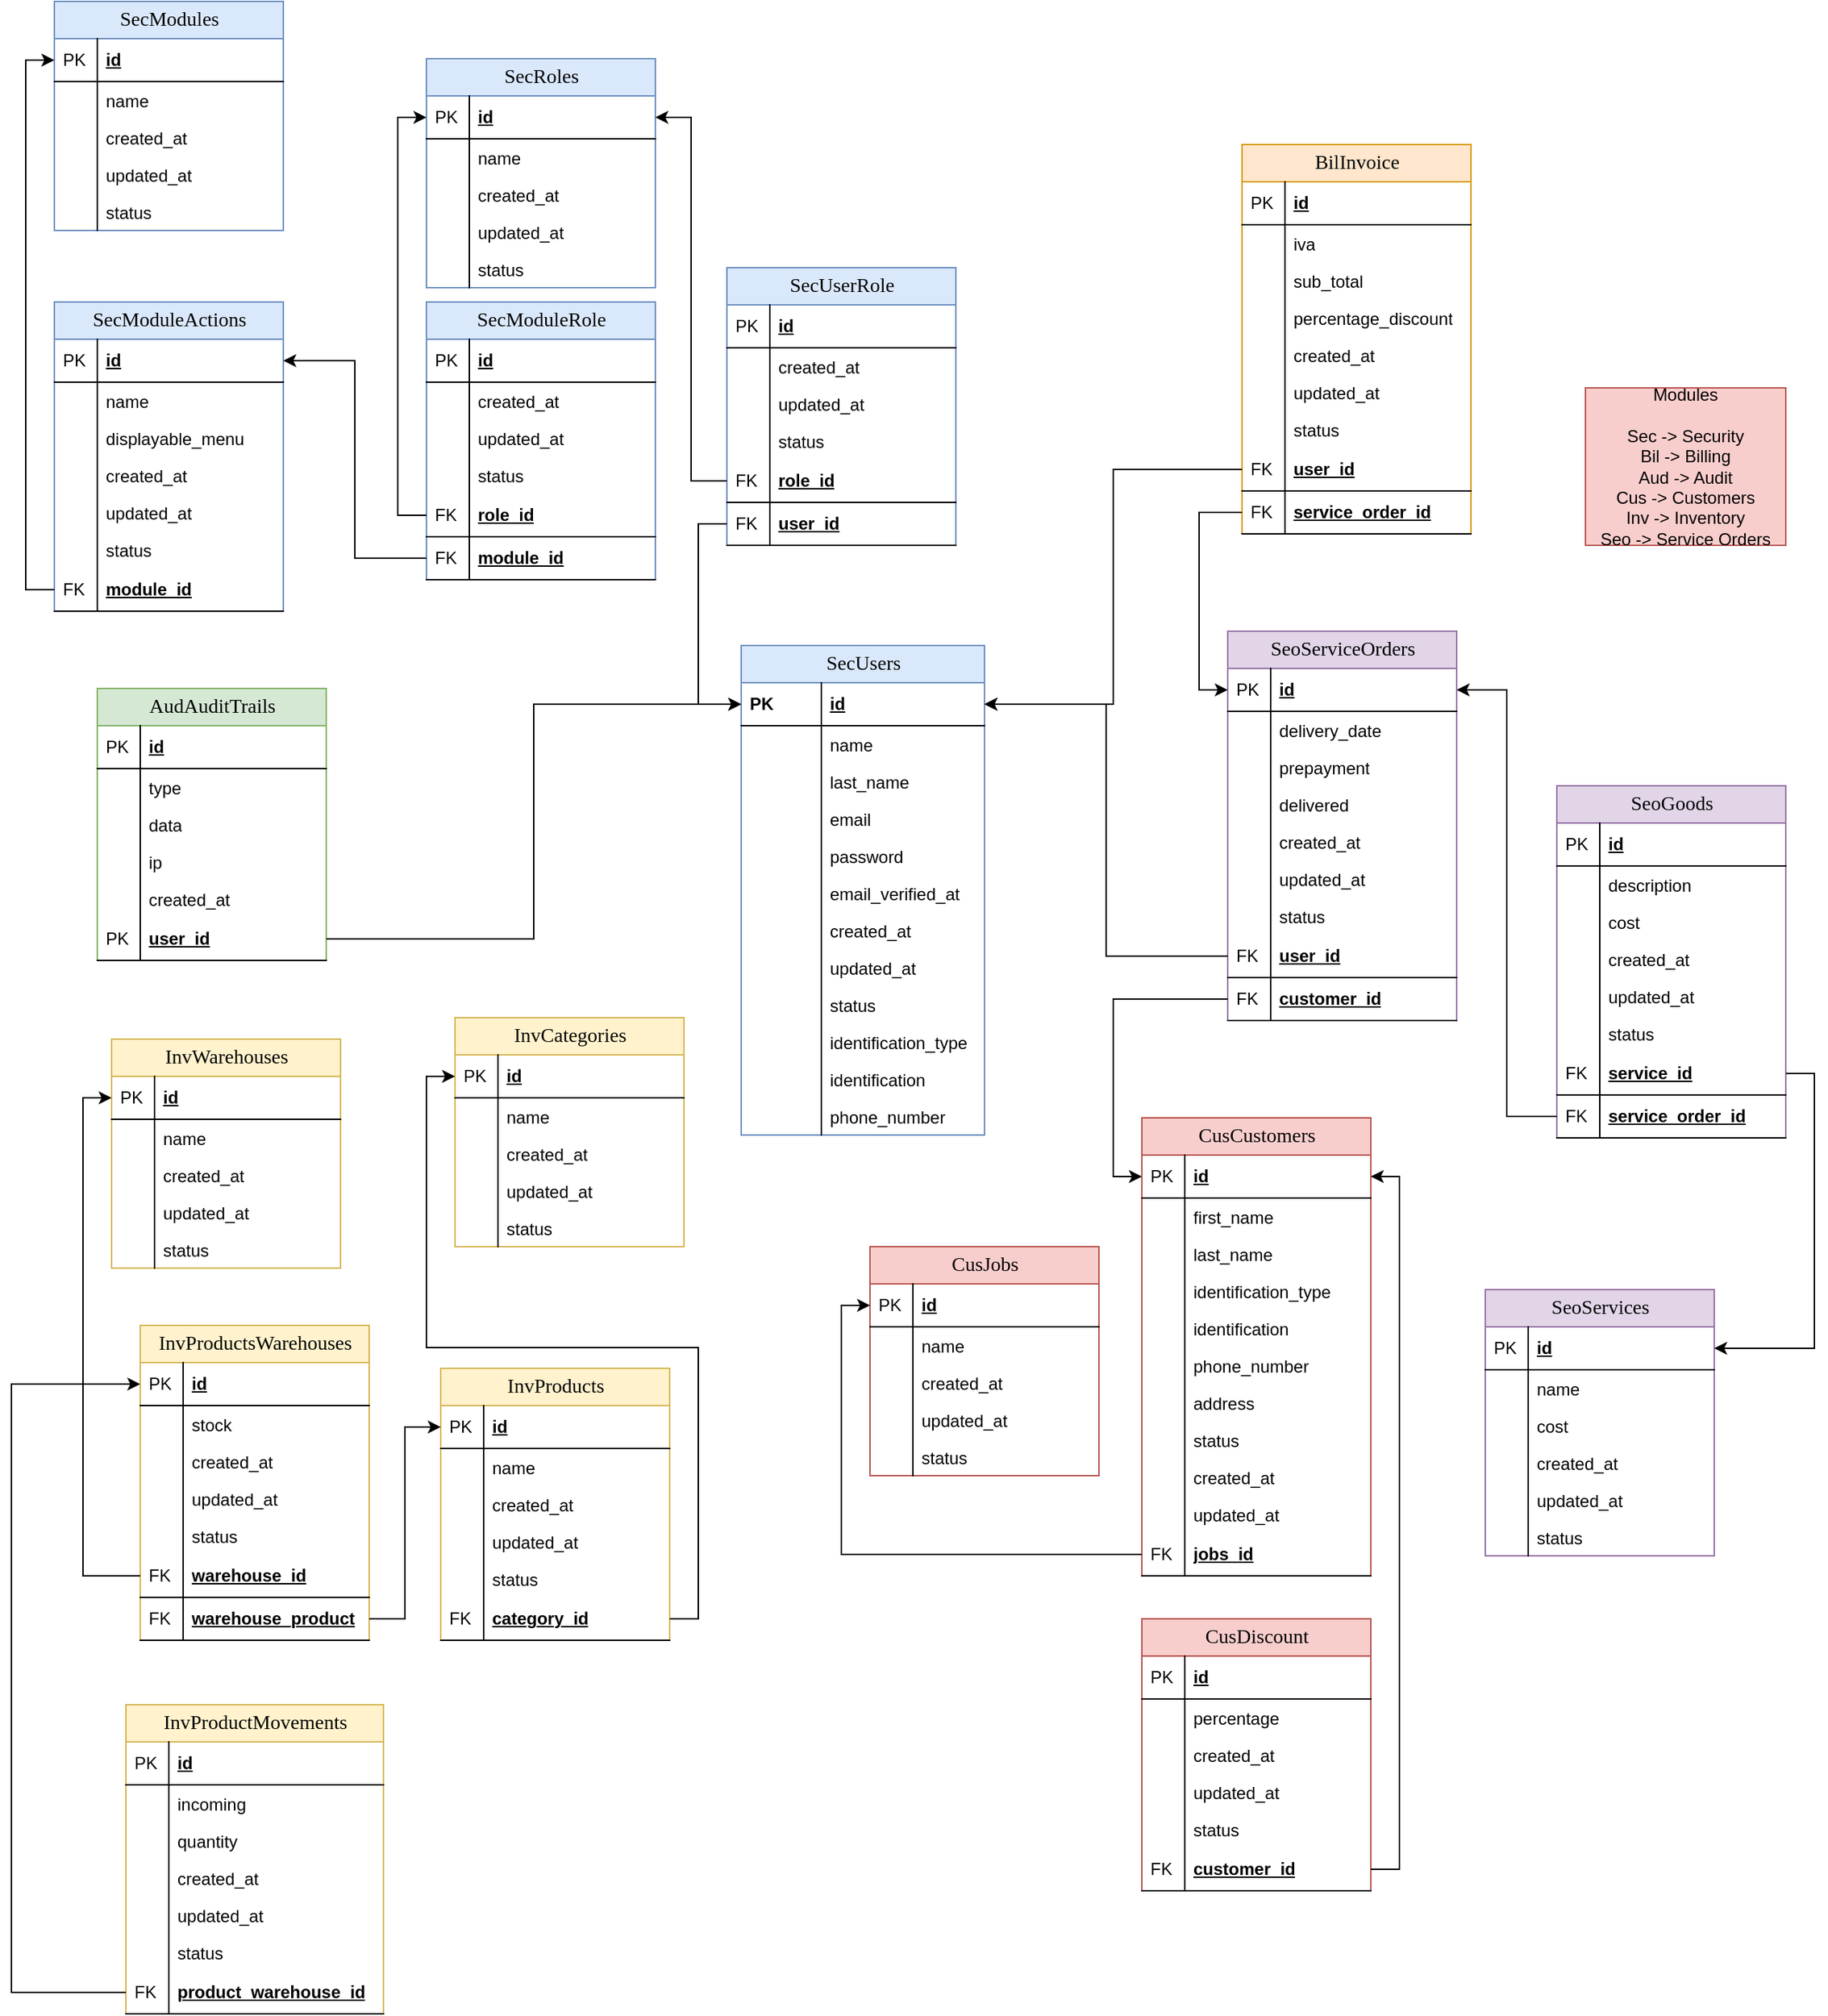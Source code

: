 <mxfile version="21.5.1" type="device">
  <diagram name="Page-1" id="e56a1550-8fbb-45ad-956c-1786394a9013">
    <mxGraphModel dx="3960" dy="2558" grid="1" gridSize="10" guides="1" tooltips="1" connect="1" arrows="1" fold="1" page="1" pageScale="1" pageWidth="1100" pageHeight="850" background="none" math="0" shadow="0">
      <root>
        <mxCell id="0" />
        <mxCell id="1" parent="0" />
        <mxCell id="2e49270ec7c68f3f-1" value="SecUsers" style="swimlane;html=1;fontStyle=0;childLayout=stackLayout;horizontal=1;startSize=26;fillColor=#dae8fc;horizontalStack=0;resizeParent=1;resizeLast=0;collapsible=1;marginBottom=0;swimlaneFillColor=#ffffff;align=center;rounded=0;shadow=0;comic=0;labelBackgroundColor=none;strokeWidth=1;fontFamily=Verdana;fontSize=14;strokeColor=#6c8ebf;" parent="1" vertex="1">
          <mxGeometry x="510" y="60" width="170" height="342" as="geometry" />
        </mxCell>
        <mxCell id="2e49270ec7c68f3f-4" value="id" style="shape=partialRectangle;top=0;left=0;right=0;bottom=1;html=1;align=left;verticalAlign=middle;fillColor=none;spacingLeft=60;spacingRight=4;whiteSpace=wrap;overflow=hidden;rotatable=0;points=[[0,0.5],[1,0.5]];portConstraint=eastwest;dropTarget=0;fontStyle=5;" parent="2e49270ec7c68f3f-1" vertex="1">
          <mxGeometry y="26" width="170" height="30" as="geometry" />
        </mxCell>
        <mxCell id="2e49270ec7c68f3f-5" value="PK" style="shape=partialRectangle;fontStyle=1;top=0;left=0;bottom=0;html=1;fillColor=none;align=left;verticalAlign=middle;spacingLeft=4;spacingRight=4;whiteSpace=wrap;overflow=hidden;rotatable=0;points=[];portConstraint=eastwest;part=1;" parent="2e49270ec7c68f3f-4" vertex="1" connectable="0">
          <mxGeometry width="56" height="30" as="geometry" />
        </mxCell>
        <mxCell id="2e49270ec7c68f3f-6" value="name" style="shape=partialRectangle;top=0;left=0;right=0;bottom=0;html=1;align=left;verticalAlign=top;fillColor=none;spacingLeft=60;spacingRight=4;whiteSpace=wrap;overflow=hidden;rotatable=0;points=[[0,0.5],[1,0.5]];portConstraint=eastwest;dropTarget=0;" parent="2e49270ec7c68f3f-1" vertex="1">
          <mxGeometry y="56" width="170" height="26" as="geometry" />
        </mxCell>
        <mxCell id="2e49270ec7c68f3f-7" value="" style="shape=partialRectangle;top=0;left=0;bottom=0;html=1;fillColor=none;align=left;verticalAlign=top;spacingLeft=4;spacingRight=4;whiteSpace=wrap;overflow=hidden;rotatable=0;points=[];portConstraint=eastwest;part=1;" parent="2e49270ec7c68f3f-6" vertex="1" connectable="0">
          <mxGeometry width="56" height="26" as="geometry" />
        </mxCell>
        <mxCell id="iLgLcOZdb5sw6Z-SenmR-1" value="last_name" style="shape=partialRectangle;top=0;left=0;right=0;bottom=0;html=1;align=left;verticalAlign=top;fillColor=none;spacingLeft=60;spacingRight=4;whiteSpace=wrap;overflow=hidden;rotatable=0;points=[[0,0.5],[1,0.5]];portConstraint=eastwest;dropTarget=0;" parent="2e49270ec7c68f3f-1" vertex="1">
          <mxGeometry y="82" width="170" height="26" as="geometry" />
        </mxCell>
        <mxCell id="iLgLcOZdb5sw6Z-SenmR-2" value="" style="shape=partialRectangle;top=0;left=0;bottom=0;html=1;fillColor=none;align=left;verticalAlign=top;spacingLeft=4;spacingRight=4;whiteSpace=wrap;overflow=hidden;rotatable=0;points=[];portConstraint=eastwest;part=1;" parent="iLgLcOZdb5sw6Z-SenmR-1" vertex="1" connectable="0">
          <mxGeometry width="56" height="26" as="geometry" />
        </mxCell>
        <mxCell id="t91HnT_BT1SYXnKb8IIQ-5" value="email" style="shape=partialRectangle;top=0;left=0;right=0;bottom=0;html=1;align=left;verticalAlign=top;fillColor=none;spacingLeft=60;spacingRight=4;whiteSpace=wrap;overflow=hidden;rotatable=0;points=[[0,0.5],[1,0.5]];portConstraint=eastwest;dropTarget=0;" parent="2e49270ec7c68f3f-1" vertex="1">
          <mxGeometry y="108" width="170" height="26" as="geometry" />
        </mxCell>
        <mxCell id="t91HnT_BT1SYXnKb8IIQ-6" value="" style="shape=partialRectangle;top=0;left=0;bottom=0;html=1;fillColor=none;align=left;verticalAlign=top;spacingLeft=4;spacingRight=4;whiteSpace=wrap;overflow=hidden;rotatable=0;points=[];portConstraint=eastwest;part=1;" parent="t91HnT_BT1SYXnKb8IIQ-5" vertex="1" connectable="0">
          <mxGeometry width="56" height="26" as="geometry" />
        </mxCell>
        <mxCell id="t91HnT_BT1SYXnKb8IIQ-7" value="password" style="shape=partialRectangle;top=0;left=0;right=0;bottom=0;html=1;align=left;verticalAlign=top;fillColor=none;spacingLeft=60;spacingRight=4;whiteSpace=wrap;overflow=hidden;rotatable=0;points=[[0,0.5],[1,0.5]];portConstraint=eastwest;dropTarget=0;" parent="2e49270ec7c68f3f-1" vertex="1">
          <mxGeometry y="134" width="170" height="26" as="geometry" />
        </mxCell>
        <mxCell id="t91HnT_BT1SYXnKb8IIQ-8" value="" style="shape=partialRectangle;top=0;left=0;bottom=0;html=1;fillColor=none;align=left;verticalAlign=top;spacingLeft=4;spacingRight=4;whiteSpace=wrap;overflow=hidden;rotatable=0;points=[];portConstraint=eastwest;part=1;" parent="t91HnT_BT1SYXnKb8IIQ-7" vertex="1" connectable="0">
          <mxGeometry width="56" height="26" as="geometry" />
        </mxCell>
        <mxCell id="t91HnT_BT1SYXnKb8IIQ-9" value="email_verified_at" style="shape=partialRectangle;top=0;left=0;right=0;bottom=0;html=1;align=left;verticalAlign=top;fillColor=none;spacingLeft=60;spacingRight=4;whiteSpace=wrap;overflow=hidden;rotatable=0;points=[[0,0.5],[1,0.5]];portConstraint=eastwest;dropTarget=0;" parent="2e49270ec7c68f3f-1" vertex="1">
          <mxGeometry y="160" width="170" height="26" as="geometry" />
        </mxCell>
        <mxCell id="t91HnT_BT1SYXnKb8IIQ-10" value="" style="shape=partialRectangle;top=0;left=0;bottom=0;html=1;fillColor=none;align=left;verticalAlign=top;spacingLeft=4;spacingRight=4;whiteSpace=wrap;overflow=hidden;rotatable=0;points=[];portConstraint=eastwest;part=1;" parent="t91HnT_BT1SYXnKb8IIQ-9" vertex="1" connectable="0">
          <mxGeometry width="56" height="26" as="geometry" />
        </mxCell>
        <mxCell id="t91HnT_BT1SYXnKb8IIQ-13" value="created_at" style="shape=partialRectangle;top=0;left=0;right=0;bottom=0;html=1;align=left;verticalAlign=top;fillColor=none;spacingLeft=60;spacingRight=4;whiteSpace=wrap;overflow=hidden;rotatable=0;points=[[0,0.5],[1,0.5]];portConstraint=eastwest;dropTarget=0;" parent="2e49270ec7c68f3f-1" vertex="1">
          <mxGeometry y="186" width="170" height="26" as="geometry" />
        </mxCell>
        <mxCell id="t91HnT_BT1SYXnKb8IIQ-14" value="" style="shape=partialRectangle;top=0;left=0;bottom=0;html=1;fillColor=none;align=left;verticalAlign=top;spacingLeft=4;spacingRight=4;whiteSpace=wrap;overflow=hidden;rotatable=0;points=[];portConstraint=eastwest;part=1;" parent="t91HnT_BT1SYXnKb8IIQ-13" vertex="1" connectable="0">
          <mxGeometry width="56" height="26" as="geometry" />
        </mxCell>
        <mxCell id="t91HnT_BT1SYXnKb8IIQ-15" value="updated_at" style="shape=partialRectangle;top=0;left=0;right=0;bottom=0;html=1;align=left;verticalAlign=top;fillColor=none;spacingLeft=60;spacingRight=4;whiteSpace=wrap;overflow=hidden;rotatable=0;points=[[0,0.5],[1,0.5]];portConstraint=eastwest;dropTarget=0;" parent="2e49270ec7c68f3f-1" vertex="1">
          <mxGeometry y="212" width="170" height="26" as="geometry" />
        </mxCell>
        <mxCell id="t91HnT_BT1SYXnKb8IIQ-16" value="" style="shape=partialRectangle;top=0;left=0;bottom=0;html=1;fillColor=none;align=left;verticalAlign=top;spacingLeft=4;spacingRight=4;whiteSpace=wrap;overflow=hidden;rotatable=0;points=[];portConstraint=eastwest;part=1;" parent="t91HnT_BT1SYXnKb8IIQ-15" vertex="1" connectable="0">
          <mxGeometry width="56" height="26" as="geometry" />
        </mxCell>
        <mxCell id="O3TYqXrw3-0RllEMdzNj-18" value="status" style="shape=partialRectangle;top=0;left=0;right=0;bottom=0;html=1;align=left;verticalAlign=top;fillColor=none;spacingLeft=60;spacingRight=4;whiteSpace=wrap;overflow=hidden;rotatable=0;points=[[0,0.5],[1,0.5]];portConstraint=eastwest;dropTarget=0;" parent="2e49270ec7c68f3f-1" vertex="1">
          <mxGeometry y="238" width="170" height="26" as="geometry" />
        </mxCell>
        <mxCell id="O3TYqXrw3-0RllEMdzNj-19" value="" style="shape=partialRectangle;top=0;left=0;bottom=0;html=1;fillColor=none;align=left;verticalAlign=top;spacingLeft=4;spacingRight=4;whiteSpace=wrap;overflow=hidden;rotatable=0;points=[];portConstraint=eastwest;part=1;" parent="O3TYqXrw3-0RllEMdzNj-18" vertex="1" connectable="0">
          <mxGeometry width="56" height="26" as="geometry" />
        </mxCell>
        <mxCell id="iLgLcOZdb5sw6Z-SenmR-7" value="identification_type" style="shape=partialRectangle;top=0;left=0;right=0;bottom=0;html=1;align=left;verticalAlign=top;fillColor=none;spacingLeft=60;spacingRight=4;whiteSpace=wrap;overflow=hidden;rotatable=0;points=[[0,0.5],[1,0.5]];portConstraint=eastwest;dropTarget=0;" parent="2e49270ec7c68f3f-1" vertex="1">
          <mxGeometry y="264" width="170" height="26" as="geometry" />
        </mxCell>
        <mxCell id="iLgLcOZdb5sw6Z-SenmR-8" value="" style="shape=partialRectangle;top=0;left=0;bottom=0;html=1;fillColor=none;align=left;verticalAlign=top;spacingLeft=4;spacingRight=4;whiteSpace=wrap;overflow=hidden;rotatable=0;points=[];portConstraint=eastwest;part=1;" parent="iLgLcOZdb5sw6Z-SenmR-7" vertex="1" connectable="0">
          <mxGeometry width="56" height="26" as="geometry" />
        </mxCell>
        <mxCell id="iLgLcOZdb5sw6Z-SenmR-9" value="identification" style="shape=partialRectangle;top=0;left=0;right=0;bottom=0;html=1;align=left;verticalAlign=top;fillColor=none;spacingLeft=60;spacingRight=4;whiteSpace=wrap;overflow=hidden;rotatable=0;points=[[0,0.5],[1,0.5]];portConstraint=eastwest;dropTarget=0;" parent="2e49270ec7c68f3f-1" vertex="1">
          <mxGeometry y="290" width="170" height="26" as="geometry" />
        </mxCell>
        <mxCell id="iLgLcOZdb5sw6Z-SenmR-10" value="" style="shape=partialRectangle;top=0;left=0;bottom=0;html=1;fillColor=none;align=left;verticalAlign=top;spacingLeft=4;spacingRight=4;whiteSpace=wrap;overflow=hidden;rotatable=0;points=[];portConstraint=eastwest;part=1;" parent="iLgLcOZdb5sw6Z-SenmR-9" vertex="1" connectable="0">
          <mxGeometry width="56" height="26" as="geometry" />
        </mxCell>
        <mxCell id="iLgLcOZdb5sw6Z-SenmR-11" value="phone_number" style="shape=partialRectangle;top=0;left=0;right=0;bottom=0;html=1;align=left;verticalAlign=top;fillColor=none;spacingLeft=60;spacingRight=4;whiteSpace=wrap;overflow=hidden;rotatable=0;points=[[0,0.5],[1,0.5]];portConstraint=eastwest;dropTarget=0;" parent="2e49270ec7c68f3f-1" vertex="1">
          <mxGeometry y="316" width="170" height="26" as="geometry" />
        </mxCell>
        <mxCell id="iLgLcOZdb5sw6Z-SenmR-12" value="" style="shape=partialRectangle;top=0;left=0;bottom=0;html=1;fillColor=none;align=left;verticalAlign=top;spacingLeft=4;spacingRight=4;whiteSpace=wrap;overflow=hidden;rotatable=0;points=[];portConstraint=eastwest;part=1;" parent="iLgLcOZdb5sw6Z-SenmR-11" vertex="1" connectable="0">
          <mxGeometry width="56" height="26" as="geometry" />
        </mxCell>
        <mxCell id="2e49270ec7c68f3f-8" value="SecRoles" style="swimlane;html=1;fontStyle=0;childLayout=stackLayout;horizontal=1;startSize=26;fillColor=#dae8fc;horizontalStack=0;resizeParent=1;resizeLast=0;collapsible=1;marginBottom=0;swimlaneFillColor=#ffffff;align=center;rounded=0;shadow=0;comic=0;labelBackgroundColor=none;strokeWidth=1;fontFamily=Verdana;fontSize=14;swimlaneLine=1;strokeColor=#6c8ebf;" parent="1" vertex="1">
          <mxGeometry x="290" y="-350" width="160" height="160" as="geometry" />
        </mxCell>
        <mxCell id="2e49270ec7c68f3f-9" value="id" style="shape=partialRectangle;top=0;left=0;right=0;bottom=1;html=1;align=left;verticalAlign=middle;fillColor=none;spacingLeft=34;spacingRight=4;whiteSpace=wrap;overflow=hidden;rotatable=0;points=[[0,0.5],[1,0.5]];portConstraint=eastwest;dropTarget=0;fontStyle=5;" parent="2e49270ec7c68f3f-8" vertex="1">
          <mxGeometry y="26" width="160" height="30" as="geometry" />
        </mxCell>
        <mxCell id="2e49270ec7c68f3f-10" value="PK" style="shape=partialRectangle;top=0;left=0;bottom=0;html=1;fillColor=none;align=left;verticalAlign=middle;spacingLeft=4;spacingRight=4;whiteSpace=wrap;overflow=hidden;rotatable=0;points=[];portConstraint=eastwest;part=1;" parent="2e49270ec7c68f3f-9" vertex="1" connectable="0">
          <mxGeometry width="30" height="30" as="geometry" />
        </mxCell>
        <mxCell id="2e49270ec7c68f3f-11" value="name" style="shape=partialRectangle;top=0;left=0;right=0;bottom=0;html=1;align=left;verticalAlign=top;fillColor=none;spacingLeft=34;spacingRight=4;whiteSpace=wrap;overflow=hidden;rotatable=0;points=[[0,0.5],[1,0.5]];portConstraint=eastwest;dropTarget=0;" parent="2e49270ec7c68f3f-8" vertex="1">
          <mxGeometry y="56" width="160" height="26" as="geometry" />
        </mxCell>
        <mxCell id="2e49270ec7c68f3f-12" value="" style="shape=partialRectangle;top=0;left=0;bottom=0;html=1;fillColor=none;align=left;verticalAlign=top;spacingLeft=4;spacingRight=4;whiteSpace=wrap;overflow=hidden;rotatable=0;points=[];portConstraint=eastwest;part=1;" parent="2e49270ec7c68f3f-11" vertex="1" connectable="0">
          <mxGeometry width="30" height="26" as="geometry" />
        </mxCell>
        <mxCell id="t91HnT_BT1SYXnKb8IIQ-21" value="created_at" style="shape=partialRectangle;top=0;left=0;right=0;bottom=0;html=1;align=left;verticalAlign=top;fillColor=none;spacingLeft=34;spacingRight=4;whiteSpace=wrap;overflow=hidden;rotatable=0;points=[[0,0.5],[1,0.5]];portConstraint=eastwest;dropTarget=0;" parent="2e49270ec7c68f3f-8" vertex="1">
          <mxGeometry y="82" width="160" height="26" as="geometry" />
        </mxCell>
        <mxCell id="t91HnT_BT1SYXnKb8IIQ-22" value="" style="shape=partialRectangle;top=0;left=0;bottom=0;html=1;fillColor=none;align=left;verticalAlign=top;spacingLeft=4;spacingRight=4;whiteSpace=wrap;overflow=hidden;rotatable=0;points=[];portConstraint=eastwest;part=1;" parent="t91HnT_BT1SYXnKb8IIQ-21" vertex="1" connectable="0">
          <mxGeometry width="30" height="26" as="geometry" />
        </mxCell>
        <mxCell id="t91HnT_BT1SYXnKb8IIQ-23" value="updated_at" style="shape=partialRectangle;top=0;left=0;right=0;bottom=0;html=1;align=left;verticalAlign=top;fillColor=none;spacingLeft=34;spacingRight=4;whiteSpace=wrap;overflow=hidden;rotatable=0;points=[[0,0.5],[1,0.5]];portConstraint=eastwest;dropTarget=0;" parent="2e49270ec7c68f3f-8" vertex="1">
          <mxGeometry y="108" width="160" height="26" as="geometry" />
        </mxCell>
        <mxCell id="t91HnT_BT1SYXnKb8IIQ-24" value="" style="shape=partialRectangle;top=0;left=0;bottom=0;html=1;fillColor=none;align=left;verticalAlign=top;spacingLeft=4;spacingRight=4;whiteSpace=wrap;overflow=hidden;rotatable=0;points=[];portConstraint=eastwest;part=1;" parent="t91HnT_BT1SYXnKb8IIQ-23" vertex="1" connectable="0">
          <mxGeometry width="30" height="26" as="geometry" />
        </mxCell>
        <mxCell id="O3TYqXrw3-0RllEMdzNj-20" value="status" style="shape=partialRectangle;top=0;left=0;right=0;bottom=0;html=1;align=left;verticalAlign=top;fillColor=none;spacingLeft=34;spacingRight=4;whiteSpace=wrap;overflow=hidden;rotatable=0;points=[[0,0.5],[1,0.5]];portConstraint=eastwest;dropTarget=0;" parent="2e49270ec7c68f3f-8" vertex="1">
          <mxGeometry y="134" width="160" height="26" as="geometry" />
        </mxCell>
        <mxCell id="O3TYqXrw3-0RllEMdzNj-21" value="" style="shape=partialRectangle;top=0;left=0;bottom=0;html=1;fillColor=none;align=left;verticalAlign=top;spacingLeft=4;spacingRight=4;whiteSpace=wrap;overflow=hidden;rotatable=0;points=[];portConstraint=eastwest;part=1;" parent="O3TYqXrw3-0RllEMdzNj-20" vertex="1" connectable="0">
          <mxGeometry width="30" height="26" as="geometry" />
        </mxCell>
        <mxCell id="O3TYqXrw3-0RllEMdzNj-1" value="CusCustomers" style="swimlane;html=1;fontStyle=0;childLayout=stackLayout;horizontal=1;startSize=26;fillColor=#f8cecc;horizontalStack=0;resizeParent=1;resizeLast=0;collapsible=1;marginBottom=0;swimlaneFillColor=#ffffff;align=center;rounded=0;shadow=0;comic=0;labelBackgroundColor=none;strokeWidth=1;fontFamily=Verdana;fontSize=14;swimlaneLine=1;strokeColor=#b85450;" parent="1" vertex="1">
          <mxGeometry x="790" y="390" width="160" height="320" as="geometry" />
        </mxCell>
        <mxCell id="O3TYqXrw3-0RllEMdzNj-2" value="id" style="shape=partialRectangle;top=0;left=0;right=0;bottom=1;html=1;align=left;verticalAlign=middle;fillColor=none;spacingLeft=34;spacingRight=4;whiteSpace=wrap;overflow=hidden;rotatable=0;points=[[0,0.5],[1,0.5]];portConstraint=eastwest;dropTarget=0;fontStyle=5;" parent="O3TYqXrw3-0RllEMdzNj-1" vertex="1">
          <mxGeometry y="26" width="160" height="30" as="geometry" />
        </mxCell>
        <mxCell id="O3TYqXrw3-0RllEMdzNj-3" value="PK" style="shape=partialRectangle;top=0;left=0;bottom=0;html=1;fillColor=none;align=left;verticalAlign=middle;spacingLeft=4;spacingRight=4;whiteSpace=wrap;overflow=hidden;rotatable=0;points=[];portConstraint=eastwest;part=1;" parent="O3TYqXrw3-0RllEMdzNj-2" vertex="1" connectable="0">
          <mxGeometry width="30" height="30" as="geometry" />
        </mxCell>
        <mxCell id="O3TYqXrw3-0RllEMdzNj-4" value="first_name" style="shape=partialRectangle;top=0;left=0;right=0;bottom=0;html=1;align=left;verticalAlign=top;fillColor=none;spacingLeft=34;spacingRight=4;whiteSpace=wrap;overflow=hidden;rotatable=0;points=[[0,0.5],[1,0.5]];portConstraint=eastwest;dropTarget=0;" parent="O3TYqXrw3-0RllEMdzNj-1" vertex="1">
          <mxGeometry y="56" width="160" height="26" as="geometry" />
        </mxCell>
        <mxCell id="O3TYqXrw3-0RllEMdzNj-5" value="" style="shape=partialRectangle;top=0;left=0;bottom=0;html=1;fillColor=none;align=left;verticalAlign=top;spacingLeft=4;spacingRight=4;whiteSpace=wrap;overflow=hidden;rotatable=0;points=[];portConstraint=eastwest;part=1;" parent="O3TYqXrw3-0RllEMdzNj-4" vertex="1" connectable="0">
          <mxGeometry width="30" height="26" as="geometry" />
        </mxCell>
        <mxCell id="O3TYqXrw3-0RllEMdzNj-6" value="last_name" style="shape=partialRectangle;top=0;left=0;right=0;bottom=0;html=1;align=left;verticalAlign=top;fillColor=none;spacingLeft=34;spacingRight=4;whiteSpace=wrap;overflow=hidden;rotatable=0;points=[[0,0.5],[1,0.5]];portConstraint=eastwest;dropTarget=0;" parent="O3TYqXrw3-0RllEMdzNj-1" vertex="1">
          <mxGeometry y="82" width="160" height="26" as="geometry" />
        </mxCell>
        <mxCell id="O3TYqXrw3-0RllEMdzNj-7" value="" style="shape=partialRectangle;top=0;left=0;bottom=0;html=1;fillColor=none;align=left;verticalAlign=top;spacingLeft=4;spacingRight=4;whiteSpace=wrap;overflow=hidden;rotatable=0;points=[];portConstraint=eastwest;part=1;" parent="O3TYqXrw3-0RllEMdzNj-6" vertex="1" connectable="0">
          <mxGeometry width="30" height="26" as="geometry" />
        </mxCell>
        <mxCell id="O3TYqXrw3-0RllEMdzNj-8" value="identification_type" style="shape=partialRectangle;top=0;left=0;right=0;bottom=0;html=1;align=left;verticalAlign=top;fillColor=none;spacingLeft=34;spacingRight=4;whiteSpace=wrap;overflow=hidden;rotatable=0;points=[[0,0.5],[1,0.5]];portConstraint=eastwest;dropTarget=0;" parent="O3TYqXrw3-0RllEMdzNj-1" vertex="1">
          <mxGeometry y="108" width="160" height="26" as="geometry" />
        </mxCell>
        <mxCell id="O3TYqXrw3-0RllEMdzNj-9" value="" style="shape=partialRectangle;top=0;left=0;bottom=0;html=1;fillColor=none;align=left;verticalAlign=top;spacingLeft=4;spacingRight=4;whiteSpace=wrap;overflow=hidden;rotatable=0;points=[];portConstraint=eastwest;part=1;" parent="O3TYqXrw3-0RllEMdzNj-8" vertex="1" connectable="0">
          <mxGeometry width="30" height="26" as="geometry" />
        </mxCell>
        <mxCell id="O3TYqXrw3-0RllEMdzNj-10" value="identification" style="shape=partialRectangle;top=0;left=0;right=0;bottom=0;html=1;align=left;verticalAlign=top;fillColor=none;spacingLeft=34;spacingRight=4;whiteSpace=wrap;overflow=hidden;rotatable=0;points=[[0,0.5],[1,0.5]];portConstraint=eastwest;dropTarget=0;" parent="O3TYqXrw3-0RllEMdzNj-1" vertex="1">
          <mxGeometry y="134" width="160" height="26" as="geometry" />
        </mxCell>
        <mxCell id="O3TYqXrw3-0RllEMdzNj-11" value="" style="shape=partialRectangle;top=0;left=0;bottom=0;html=1;fillColor=none;align=left;verticalAlign=top;spacingLeft=4;spacingRight=4;whiteSpace=wrap;overflow=hidden;rotatable=0;points=[];portConstraint=eastwest;part=1;" parent="O3TYqXrw3-0RllEMdzNj-10" vertex="1" connectable="0">
          <mxGeometry width="30" height="26" as="geometry" />
        </mxCell>
        <mxCell id="O3TYqXrw3-0RllEMdzNj-12" value="phone_number" style="shape=partialRectangle;top=0;left=0;right=0;bottom=0;html=1;align=left;verticalAlign=top;fillColor=none;spacingLeft=34;spacingRight=4;whiteSpace=wrap;overflow=hidden;rotatable=0;points=[[0,0.5],[1,0.5]];portConstraint=eastwest;dropTarget=0;" parent="O3TYqXrw3-0RllEMdzNj-1" vertex="1">
          <mxGeometry y="160" width="160" height="26" as="geometry" />
        </mxCell>
        <mxCell id="O3TYqXrw3-0RllEMdzNj-13" value="" style="shape=partialRectangle;top=0;left=0;bottom=0;html=1;fillColor=none;align=left;verticalAlign=top;spacingLeft=4;spacingRight=4;whiteSpace=wrap;overflow=hidden;rotatable=0;points=[];portConstraint=eastwest;part=1;" parent="O3TYqXrw3-0RllEMdzNj-12" vertex="1" connectable="0">
          <mxGeometry width="30" height="26" as="geometry" />
        </mxCell>
        <mxCell id="O3TYqXrw3-0RllEMdzNj-14" value="address" style="shape=partialRectangle;top=0;left=0;right=0;bottom=0;html=1;align=left;verticalAlign=top;fillColor=none;spacingLeft=34;spacingRight=4;whiteSpace=wrap;overflow=hidden;rotatable=0;points=[[0,0.5],[1,0.5]];portConstraint=eastwest;dropTarget=0;" parent="O3TYqXrw3-0RllEMdzNj-1" vertex="1">
          <mxGeometry y="186" width="160" height="26" as="geometry" />
        </mxCell>
        <mxCell id="O3TYqXrw3-0RllEMdzNj-15" value="" style="shape=partialRectangle;top=0;left=0;bottom=0;html=1;fillColor=none;align=left;verticalAlign=top;spacingLeft=4;spacingRight=4;whiteSpace=wrap;overflow=hidden;rotatable=0;points=[];portConstraint=eastwest;part=1;" parent="O3TYqXrw3-0RllEMdzNj-14" vertex="1" connectable="0">
          <mxGeometry width="30" height="26" as="geometry" />
        </mxCell>
        <mxCell id="O3TYqXrw3-0RllEMdzNj-16" value="status" style="shape=partialRectangle;top=0;left=0;right=0;bottom=0;html=1;align=left;verticalAlign=top;fillColor=none;spacingLeft=34;spacingRight=4;whiteSpace=wrap;overflow=hidden;rotatable=0;points=[[0,0.5],[1,0.5]];portConstraint=eastwest;dropTarget=0;" parent="O3TYqXrw3-0RllEMdzNj-1" vertex="1">
          <mxGeometry y="212" width="160" height="26" as="geometry" />
        </mxCell>
        <mxCell id="O3TYqXrw3-0RllEMdzNj-17" value="" style="shape=partialRectangle;top=0;left=0;bottom=0;html=1;fillColor=none;align=left;verticalAlign=top;spacingLeft=4;spacingRight=4;whiteSpace=wrap;overflow=hidden;rotatable=0;points=[];portConstraint=eastwest;part=1;" parent="O3TYqXrw3-0RllEMdzNj-16" vertex="1" connectable="0">
          <mxGeometry width="30" height="26" as="geometry" />
        </mxCell>
        <mxCell id="O3TYqXrw3-0RllEMdzNj-22" value="created_at" style="shape=partialRectangle;top=0;left=0;right=0;bottom=0;html=1;align=left;verticalAlign=top;fillColor=none;spacingLeft=34;spacingRight=4;whiteSpace=wrap;overflow=hidden;rotatable=0;points=[[0,0.5],[1,0.5]];portConstraint=eastwest;dropTarget=0;" parent="O3TYqXrw3-0RllEMdzNj-1" vertex="1">
          <mxGeometry y="238" width="160" height="26" as="geometry" />
        </mxCell>
        <mxCell id="O3TYqXrw3-0RllEMdzNj-23" value="" style="shape=partialRectangle;top=0;left=0;bottom=0;html=1;fillColor=none;align=left;verticalAlign=top;spacingLeft=4;spacingRight=4;whiteSpace=wrap;overflow=hidden;rotatable=0;points=[];portConstraint=eastwest;part=1;" parent="O3TYqXrw3-0RllEMdzNj-22" vertex="1" connectable="0">
          <mxGeometry width="30" height="26" as="geometry" />
        </mxCell>
        <mxCell id="O3TYqXrw3-0RllEMdzNj-24" value="updated_at" style="shape=partialRectangle;top=0;left=0;right=0;bottom=0;html=1;align=left;verticalAlign=top;fillColor=none;spacingLeft=34;spacingRight=4;whiteSpace=wrap;overflow=hidden;rotatable=0;points=[[0,0.5],[1,0.5]];portConstraint=eastwest;dropTarget=0;" parent="O3TYqXrw3-0RllEMdzNj-1" vertex="1">
          <mxGeometry y="264" width="160" height="26" as="geometry" />
        </mxCell>
        <mxCell id="O3TYqXrw3-0RllEMdzNj-25" value="" style="shape=partialRectangle;top=0;left=0;bottom=0;html=1;fillColor=none;align=left;verticalAlign=top;spacingLeft=4;spacingRight=4;whiteSpace=wrap;overflow=hidden;rotatable=0;points=[];portConstraint=eastwest;part=1;" parent="O3TYqXrw3-0RllEMdzNj-24" vertex="1" connectable="0">
          <mxGeometry width="30" height="26" as="geometry" />
        </mxCell>
        <mxCell id="O3TYqXrw3-0RllEMdzNj-37" value="jobs_id" style="shape=partialRectangle;top=0;left=0;right=0;bottom=1;html=1;align=left;verticalAlign=middle;fillColor=none;spacingLeft=34;spacingRight=4;whiteSpace=wrap;overflow=hidden;rotatable=0;points=[[0,0.5],[1,0.5]];portConstraint=eastwest;dropTarget=0;fontStyle=5;" parent="O3TYqXrw3-0RllEMdzNj-1" vertex="1">
          <mxGeometry y="290" width="160" height="30" as="geometry" />
        </mxCell>
        <mxCell id="O3TYqXrw3-0RllEMdzNj-38" value="FK" style="shape=partialRectangle;top=0;left=0;bottom=0;html=1;fillColor=none;align=left;verticalAlign=middle;spacingLeft=4;spacingRight=4;whiteSpace=wrap;overflow=hidden;rotatable=0;points=[];portConstraint=eastwest;part=1;" parent="O3TYqXrw3-0RllEMdzNj-37" vertex="1" connectable="0">
          <mxGeometry width="30" height="30" as="geometry" />
        </mxCell>
        <mxCell id="O3TYqXrw3-0RllEMdzNj-26" value="CusJobs" style="swimlane;html=1;fontStyle=0;childLayout=stackLayout;horizontal=1;startSize=26;fillColor=#f8cecc;horizontalStack=0;resizeParent=1;resizeLast=0;collapsible=1;marginBottom=0;swimlaneFillColor=#ffffff;align=center;rounded=0;shadow=0;comic=0;labelBackgroundColor=none;strokeWidth=1;fontFamily=Verdana;fontSize=14;swimlaneLine=1;strokeColor=#b85450;" parent="1" vertex="1">
          <mxGeometry x="600" y="480" width="160" height="160" as="geometry" />
        </mxCell>
        <mxCell id="O3TYqXrw3-0RllEMdzNj-27" value="id" style="shape=partialRectangle;top=0;left=0;right=0;bottom=1;html=1;align=left;verticalAlign=middle;fillColor=none;spacingLeft=34;spacingRight=4;whiteSpace=wrap;overflow=hidden;rotatable=0;points=[[0,0.5],[1,0.5]];portConstraint=eastwest;dropTarget=0;fontStyle=5;" parent="O3TYqXrw3-0RllEMdzNj-26" vertex="1">
          <mxGeometry y="26" width="160" height="30" as="geometry" />
        </mxCell>
        <mxCell id="O3TYqXrw3-0RllEMdzNj-28" value="PK" style="shape=partialRectangle;top=0;left=0;bottom=0;html=1;fillColor=none;align=left;verticalAlign=middle;spacingLeft=4;spacingRight=4;whiteSpace=wrap;overflow=hidden;rotatable=0;points=[];portConstraint=eastwest;part=1;" parent="O3TYqXrw3-0RllEMdzNj-27" vertex="1" connectable="0">
          <mxGeometry width="30" height="30" as="geometry" />
        </mxCell>
        <mxCell id="O3TYqXrw3-0RllEMdzNj-29" value="name" style="shape=partialRectangle;top=0;left=0;right=0;bottom=0;html=1;align=left;verticalAlign=top;fillColor=none;spacingLeft=34;spacingRight=4;whiteSpace=wrap;overflow=hidden;rotatable=0;points=[[0,0.5],[1,0.5]];portConstraint=eastwest;dropTarget=0;" parent="O3TYqXrw3-0RllEMdzNj-26" vertex="1">
          <mxGeometry y="56" width="160" height="26" as="geometry" />
        </mxCell>
        <mxCell id="O3TYqXrw3-0RllEMdzNj-30" value="" style="shape=partialRectangle;top=0;left=0;bottom=0;html=1;fillColor=none;align=left;verticalAlign=top;spacingLeft=4;spacingRight=4;whiteSpace=wrap;overflow=hidden;rotatable=0;points=[];portConstraint=eastwest;part=1;" parent="O3TYqXrw3-0RllEMdzNj-29" vertex="1" connectable="0">
          <mxGeometry width="30" height="26" as="geometry" />
        </mxCell>
        <mxCell id="O3TYqXrw3-0RllEMdzNj-31" value="created_at" style="shape=partialRectangle;top=0;left=0;right=0;bottom=0;html=1;align=left;verticalAlign=top;fillColor=none;spacingLeft=34;spacingRight=4;whiteSpace=wrap;overflow=hidden;rotatable=0;points=[[0,0.5],[1,0.5]];portConstraint=eastwest;dropTarget=0;" parent="O3TYqXrw3-0RllEMdzNj-26" vertex="1">
          <mxGeometry y="82" width="160" height="26" as="geometry" />
        </mxCell>
        <mxCell id="O3TYqXrw3-0RllEMdzNj-32" value="" style="shape=partialRectangle;top=0;left=0;bottom=0;html=1;fillColor=none;align=left;verticalAlign=top;spacingLeft=4;spacingRight=4;whiteSpace=wrap;overflow=hidden;rotatable=0;points=[];portConstraint=eastwest;part=1;" parent="O3TYqXrw3-0RllEMdzNj-31" vertex="1" connectable="0">
          <mxGeometry width="30" height="26" as="geometry" />
        </mxCell>
        <mxCell id="O3TYqXrw3-0RllEMdzNj-33" value="updated_at" style="shape=partialRectangle;top=0;left=0;right=0;bottom=0;html=1;align=left;verticalAlign=top;fillColor=none;spacingLeft=34;spacingRight=4;whiteSpace=wrap;overflow=hidden;rotatable=0;points=[[0,0.5],[1,0.5]];portConstraint=eastwest;dropTarget=0;" parent="O3TYqXrw3-0RllEMdzNj-26" vertex="1">
          <mxGeometry y="108" width="160" height="26" as="geometry" />
        </mxCell>
        <mxCell id="O3TYqXrw3-0RllEMdzNj-34" value="" style="shape=partialRectangle;top=0;left=0;bottom=0;html=1;fillColor=none;align=left;verticalAlign=top;spacingLeft=4;spacingRight=4;whiteSpace=wrap;overflow=hidden;rotatable=0;points=[];portConstraint=eastwest;part=1;" parent="O3TYqXrw3-0RllEMdzNj-33" vertex="1" connectable="0">
          <mxGeometry width="30" height="26" as="geometry" />
        </mxCell>
        <mxCell id="O3TYqXrw3-0RllEMdzNj-35" value="status" style="shape=partialRectangle;top=0;left=0;right=0;bottom=0;html=1;align=left;verticalAlign=top;fillColor=none;spacingLeft=34;spacingRight=4;whiteSpace=wrap;overflow=hidden;rotatable=0;points=[[0,0.5],[1,0.5]];portConstraint=eastwest;dropTarget=0;" parent="O3TYqXrw3-0RllEMdzNj-26" vertex="1">
          <mxGeometry y="134" width="160" height="26" as="geometry" />
        </mxCell>
        <mxCell id="O3TYqXrw3-0RllEMdzNj-36" value="" style="shape=partialRectangle;top=0;left=0;bottom=0;html=1;fillColor=none;align=left;verticalAlign=top;spacingLeft=4;spacingRight=4;whiteSpace=wrap;overflow=hidden;rotatable=0;points=[];portConstraint=eastwest;part=1;" parent="O3TYqXrw3-0RllEMdzNj-35" vertex="1" connectable="0">
          <mxGeometry width="30" height="26" as="geometry" />
        </mxCell>
        <mxCell id="O3TYqXrw3-0RllEMdzNj-39" style="edgeStyle=orthogonalEdgeStyle;rounded=0;orthogonalLoop=1;jettySize=auto;html=1;exitX=0;exitY=0.5;exitDx=0;exitDy=0;entryX=0;entryY=0.5;entryDx=0;entryDy=0;" parent="1" source="O3TYqXrw3-0RllEMdzNj-37" target="O3TYqXrw3-0RllEMdzNj-27" edge="1">
          <mxGeometry relative="1" as="geometry" />
        </mxCell>
        <mxCell id="O3TYqXrw3-0RllEMdzNj-51" value="InvWarehouses" style="swimlane;html=1;fontStyle=0;childLayout=stackLayout;horizontal=1;startSize=26;fillColor=#fff2cc;horizontalStack=0;resizeParent=1;resizeLast=0;collapsible=1;marginBottom=0;swimlaneFillColor=#ffffff;align=center;rounded=0;shadow=0;comic=0;labelBackgroundColor=none;strokeWidth=1;fontFamily=Verdana;fontSize=14;swimlaneLine=1;strokeColor=#d6b656;" parent="1" vertex="1">
          <mxGeometry x="70" y="335" width="160" height="160" as="geometry" />
        </mxCell>
        <mxCell id="O3TYqXrw3-0RllEMdzNj-52" value="id" style="shape=partialRectangle;top=0;left=0;right=0;bottom=1;html=1;align=left;verticalAlign=middle;fillColor=none;spacingLeft=34;spacingRight=4;whiteSpace=wrap;overflow=hidden;rotatable=0;points=[[0,0.5],[1,0.5]];portConstraint=eastwest;dropTarget=0;fontStyle=5;" parent="O3TYqXrw3-0RllEMdzNj-51" vertex="1">
          <mxGeometry y="26" width="160" height="30" as="geometry" />
        </mxCell>
        <mxCell id="O3TYqXrw3-0RllEMdzNj-53" value="PK" style="shape=partialRectangle;top=0;left=0;bottom=0;html=1;fillColor=none;align=left;verticalAlign=middle;spacingLeft=4;spacingRight=4;whiteSpace=wrap;overflow=hidden;rotatable=0;points=[];portConstraint=eastwest;part=1;" parent="O3TYqXrw3-0RllEMdzNj-52" vertex="1" connectable="0">
          <mxGeometry width="30" height="30" as="geometry" />
        </mxCell>
        <mxCell id="O3TYqXrw3-0RllEMdzNj-54" value="name" style="shape=partialRectangle;top=0;left=0;right=0;bottom=0;html=1;align=left;verticalAlign=top;fillColor=none;spacingLeft=34;spacingRight=4;whiteSpace=wrap;overflow=hidden;rotatable=0;points=[[0,0.5],[1,0.5]];portConstraint=eastwest;dropTarget=0;" parent="O3TYqXrw3-0RllEMdzNj-51" vertex="1">
          <mxGeometry y="56" width="160" height="26" as="geometry" />
        </mxCell>
        <mxCell id="O3TYqXrw3-0RllEMdzNj-55" value="" style="shape=partialRectangle;top=0;left=0;bottom=0;html=1;fillColor=none;align=left;verticalAlign=top;spacingLeft=4;spacingRight=4;whiteSpace=wrap;overflow=hidden;rotatable=0;points=[];portConstraint=eastwest;part=1;" parent="O3TYqXrw3-0RllEMdzNj-54" vertex="1" connectable="0">
          <mxGeometry width="30" height="26" as="geometry" />
        </mxCell>
        <mxCell id="O3TYqXrw3-0RllEMdzNj-56" value="created_at" style="shape=partialRectangle;top=0;left=0;right=0;bottom=0;html=1;align=left;verticalAlign=top;fillColor=none;spacingLeft=34;spacingRight=4;whiteSpace=wrap;overflow=hidden;rotatable=0;points=[[0,0.5],[1,0.5]];portConstraint=eastwest;dropTarget=0;" parent="O3TYqXrw3-0RllEMdzNj-51" vertex="1">
          <mxGeometry y="82" width="160" height="26" as="geometry" />
        </mxCell>
        <mxCell id="O3TYqXrw3-0RllEMdzNj-57" value="" style="shape=partialRectangle;top=0;left=0;bottom=0;html=1;fillColor=none;align=left;verticalAlign=top;spacingLeft=4;spacingRight=4;whiteSpace=wrap;overflow=hidden;rotatable=0;points=[];portConstraint=eastwest;part=1;" parent="O3TYqXrw3-0RllEMdzNj-56" vertex="1" connectable="0">
          <mxGeometry width="30" height="26" as="geometry" />
        </mxCell>
        <mxCell id="O3TYqXrw3-0RllEMdzNj-58" value="updated_at" style="shape=partialRectangle;top=0;left=0;right=0;bottom=0;html=1;align=left;verticalAlign=top;fillColor=none;spacingLeft=34;spacingRight=4;whiteSpace=wrap;overflow=hidden;rotatable=0;points=[[0,0.5],[1,0.5]];portConstraint=eastwest;dropTarget=0;" parent="O3TYqXrw3-0RllEMdzNj-51" vertex="1">
          <mxGeometry y="108" width="160" height="26" as="geometry" />
        </mxCell>
        <mxCell id="O3TYqXrw3-0RllEMdzNj-59" value="" style="shape=partialRectangle;top=0;left=0;bottom=0;html=1;fillColor=none;align=left;verticalAlign=top;spacingLeft=4;spacingRight=4;whiteSpace=wrap;overflow=hidden;rotatable=0;points=[];portConstraint=eastwest;part=1;" parent="O3TYqXrw3-0RllEMdzNj-58" vertex="1" connectable="0">
          <mxGeometry width="30" height="26" as="geometry" />
        </mxCell>
        <mxCell id="O3TYqXrw3-0RllEMdzNj-60" value="status" style="shape=partialRectangle;top=0;left=0;right=0;bottom=0;html=1;align=left;verticalAlign=top;fillColor=none;spacingLeft=34;spacingRight=4;whiteSpace=wrap;overflow=hidden;rotatable=0;points=[[0,0.5],[1,0.5]];portConstraint=eastwest;dropTarget=0;" parent="O3TYqXrw3-0RllEMdzNj-51" vertex="1">
          <mxGeometry y="134" width="160" height="26" as="geometry" />
        </mxCell>
        <mxCell id="O3TYqXrw3-0RllEMdzNj-61" value="" style="shape=partialRectangle;top=0;left=0;bottom=0;html=1;fillColor=none;align=left;verticalAlign=top;spacingLeft=4;spacingRight=4;whiteSpace=wrap;overflow=hidden;rotatable=0;points=[];portConstraint=eastwest;part=1;" parent="O3TYqXrw3-0RllEMdzNj-60" vertex="1" connectable="0">
          <mxGeometry width="30" height="26" as="geometry" />
        </mxCell>
        <mxCell id="O3TYqXrw3-0RllEMdzNj-62" value="InvProducts" style="swimlane;html=1;fontStyle=0;childLayout=stackLayout;horizontal=1;startSize=26;fillColor=#fff2cc;horizontalStack=0;resizeParent=1;resizeLast=0;collapsible=1;marginBottom=0;swimlaneFillColor=#ffffff;align=center;rounded=0;shadow=0;comic=0;labelBackgroundColor=none;strokeWidth=1;fontFamily=Verdana;fontSize=14;swimlaneLine=1;strokeColor=#d6b656;" parent="1" vertex="1">
          <mxGeometry x="300" y="565" width="160" height="190" as="geometry" />
        </mxCell>
        <mxCell id="O3TYqXrw3-0RllEMdzNj-63" value="id" style="shape=partialRectangle;top=0;left=0;right=0;bottom=1;html=1;align=left;verticalAlign=middle;fillColor=none;spacingLeft=34;spacingRight=4;whiteSpace=wrap;overflow=hidden;rotatable=0;points=[[0,0.5],[1,0.5]];portConstraint=eastwest;dropTarget=0;fontStyle=5;" parent="O3TYqXrw3-0RllEMdzNj-62" vertex="1">
          <mxGeometry y="26" width="160" height="30" as="geometry" />
        </mxCell>
        <mxCell id="O3TYqXrw3-0RllEMdzNj-64" value="PK" style="shape=partialRectangle;top=0;left=0;bottom=0;html=1;fillColor=none;align=left;verticalAlign=middle;spacingLeft=4;spacingRight=4;whiteSpace=wrap;overflow=hidden;rotatable=0;points=[];portConstraint=eastwest;part=1;" parent="O3TYqXrw3-0RllEMdzNj-63" vertex="1" connectable="0">
          <mxGeometry width="30" height="30" as="geometry" />
        </mxCell>
        <mxCell id="O3TYqXrw3-0RllEMdzNj-65" value="name" style="shape=partialRectangle;top=0;left=0;right=0;bottom=0;html=1;align=left;verticalAlign=top;fillColor=none;spacingLeft=34;spacingRight=4;whiteSpace=wrap;overflow=hidden;rotatable=0;points=[[0,0.5],[1,0.5]];portConstraint=eastwest;dropTarget=0;" parent="O3TYqXrw3-0RllEMdzNj-62" vertex="1">
          <mxGeometry y="56" width="160" height="26" as="geometry" />
        </mxCell>
        <mxCell id="O3TYqXrw3-0RllEMdzNj-66" value="" style="shape=partialRectangle;top=0;left=0;bottom=0;html=1;fillColor=none;align=left;verticalAlign=top;spacingLeft=4;spacingRight=4;whiteSpace=wrap;overflow=hidden;rotatable=0;points=[];portConstraint=eastwest;part=1;" parent="O3TYqXrw3-0RllEMdzNj-65" vertex="1" connectable="0">
          <mxGeometry width="30" height="26" as="geometry" />
        </mxCell>
        <mxCell id="O3TYqXrw3-0RllEMdzNj-67" value="created_at" style="shape=partialRectangle;top=0;left=0;right=0;bottom=0;html=1;align=left;verticalAlign=top;fillColor=none;spacingLeft=34;spacingRight=4;whiteSpace=wrap;overflow=hidden;rotatable=0;points=[[0,0.5],[1,0.5]];portConstraint=eastwest;dropTarget=0;" parent="O3TYqXrw3-0RllEMdzNj-62" vertex="1">
          <mxGeometry y="82" width="160" height="26" as="geometry" />
        </mxCell>
        <mxCell id="O3TYqXrw3-0RllEMdzNj-68" value="" style="shape=partialRectangle;top=0;left=0;bottom=0;html=1;fillColor=none;align=left;verticalAlign=top;spacingLeft=4;spacingRight=4;whiteSpace=wrap;overflow=hidden;rotatable=0;points=[];portConstraint=eastwest;part=1;" parent="O3TYqXrw3-0RllEMdzNj-67" vertex="1" connectable="0">
          <mxGeometry width="30" height="26" as="geometry" />
        </mxCell>
        <mxCell id="O3TYqXrw3-0RllEMdzNj-69" value="updated_at" style="shape=partialRectangle;top=0;left=0;right=0;bottom=0;html=1;align=left;verticalAlign=top;fillColor=none;spacingLeft=34;spacingRight=4;whiteSpace=wrap;overflow=hidden;rotatable=0;points=[[0,0.5],[1,0.5]];portConstraint=eastwest;dropTarget=0;" parent="O3TYqXrw3-0RllEMdzNj-62" vertex="1">
          <mxGeometry y="108" width="160" height="26" as="geometry" />
        </mxCell>
        <mxCell id="O3TYqXrw3-0RllEMdzNj-70" value="" style="shape=partialRectangle;top=0;left=0;bottom=0;html=1;fillColor=none;align=left;verticalAlign=top;spacingLeft=4;spacingRight=4;whiteSpace=wrap;overflow=hidden;rotatable=0;points=[];portConstraint=eastwest;part=1;" parent="O3TYqXrw3-0RllEMdzNj-69" vertex="1" connectable="0">
          <mxGeometry width="30" height="26" as="geometry" />
        </mxCell>
        <mxCell id="O3TYqXrw3-0RllEMdzNj-71" value="status" style="shape=partialRectangle;top=0;left=0;right=0;bottom=0;html=1;align=left;verticalAlign=top;fillColor=none;spacingLeft=34;spacingRight=4;whiteSpace=wrap;overflow=hidden;rotatable=0;points=[[0,0.5],[1,0.5]];portConstraint=eastwest;dropTarget=0;" parent="O3TYqXrw3-0RllEMdzNj-62" vertex="1">
          <mxGeometry y="134" width="160" height="26" as="geometry" />
        </mxCell>
        <mxCell id="O3TYqXrw3-0RllEMdzNj-72" value="" style="shape=partialRectangle;top=0;left=0;bottom=0;html=1;fillColor=none;align=left;verticalAlign=top;spacingLeft=4;spacingRight=4;whiteSpace=wrap;overflow=hidden;rotatable=0;points=[];portConstraint=eastwest;part=1;" parent="O3TYqXrw3-0RllEMdzNj-71" vertex="1" connectable="0">
          <mxGeometry width="30" height="26" as="geometry" />
        </mxCell>
        <mxCell id="O3TYqXrw3-0RllEMdzNj-105" value="category_id" style="shape=partialRectangle;top=0;left=0;right=0;bottom=1;html=1;align=left;verticalAlign=middle;fillColor=none;spacingLeft=34;spacingRight=4;whiteSpace=wrap;overflow=hidden;rotatable=0;points=[[0,0.5],[1,0.5]];portConstraint=eastwest;dropTarget=0;fontStyle=5;" parent="O3TYqXrw3-0RllEMdzNj-62" vertex="1">
          <mxGeometry y="160" width="160" height="30" as="geometry" />
        </mxCell>
        <mxCell id="O3TYqXrw3-0RllEMdzNj-106" value="FK" style="shape=partialRectangle;top=0;left=0;bottom=0;html=1;fillColor=none;align=left;verticalAlign=middle;spacingLeft=4;spacingRight=4;whiteSpace=wrap;overflow=hidden;rotatable=0;points=[];portConstraint=eastwest;part=1;" parent="O3TYqXrw3-0RllEMdzNj-105" vertex="1" connectable="0">
          <mxGeometry width="30" height="30" as="geometry" />
        </mxCell>
        <mxCell id="O3TYqXrw3-0RllEMdzNj-73" value="InvProductsWarehouses" style="swimlane;html=1;fontStyle=0;childLayout=stackLayout;horizontal=1;startSize=26;fillColor=#fff2cc;horizontalStack=0;resizeParent=1;resizeLast=0;collapsible=1;marginBottom=0;swimlaneFillColor=#ffffff;align=center;rounded=0;shadow=0;comic=0;labelBackgroundColor=none;strokeWidth=1;fontFamily=Verdana;fontSize=14;swimlaneLine=1;strokeColor=#d6b656;" parent="1" vertex="1">
          <mxGeometry x="90" y="535" width="160" height="220" as="geometry" />
        </mxCell>
        <mxCell id="O3TYqXrw3-0RllEMdzNj-74" value="id" style="shape=partialRectangle;top=0;left=0;right=0;bottom=1;html=1;align=left;verticalAlign=middle;fillColor=none;spacingLeft=34;spacingRight=4;whiteSpace=wrap;overflow=hidden;rotatable=0;points=[[0,0.5],[1,0.5]];portConstraint=eastwest;dropTarget=0;fontStyle=5;" parent="O3TYqXrw3-0RllEMdzNj-73" vertex="1">
          <mxGeometry y="26" width="160" height="30" as="geometry" />
        </mxCell>
        <mxCell id="O3TYqXrw3-0RllEMdzNj-75" value="PK" style="shape=partialRectangle;top=0;left=0;bottom=0;html=1;fillColor=none;align=left;verticalAlign=middle;spacingLeft=4;spacingRight=4;whiteSpace=wrap;overflow=hidden;rotatable=0;points=[];portConstraint=eastwest;part=1;" parent="O3TYqXrw3-0RllEMdzNj-74" vertex="1" connectable="0">
          <mxGeometry width="30" height="30" as="geometry" />
        </mxCell>
        <mxCell id="O3TYqXrw3-0RllEMdzNj-76" value="stock" style="shape=partialRectangle;top=0;left=0;right=0;bottom=0;html=1;align=left;verticalAlign=top;fillColor=none;spacingLeft=34;spacingRight=4;whiteSpace=wrap;overflow=hidden;rotatable=0;points=[[0,0.5],[1,0.5]];portConstraint=eastwest;dropTarget=0;" parent="O3TYqXrw3-0RllEMdzNj-73" vertex="1">
          <mxGeometry y="56" width="160" height="26" as="geometry" />
        </mxCell>
        <mxCell id="O3TYqXrw3-0RllEMdzNj-77" value="" style="shape=partialRectangle;top=0;left=0;bottom=0;html=1;fillColor=none;align=left;verticalAlign=top;spacingLeft=4;spacingRight=4;whiteSpace=wrap;overflow=hidden;rotatable=0;points=[];portConstraint=eastwest;part=1;" parent="O3TYqXrw3-0RllEMdzNj-76" vertex="1" connectable="0">
          <mxGeometry width="30" height="26" as="geometry" />
        </mxCell>
        <mxCell id="O3TYqXrw3-0RllEMdzNj-78" value="created_at" style="shape=partialRectangle;top=0;left=0;right=0;bottom=0;html=1;align=left;verticalAlign=top;fillColor=none;spacingLeft=34;spacingRight=4;whiteSpace=wrap;overflow=hidden;rotatable=0;points=[[0,0.5],[1,0.5]];portConstraint=eastwest;dropTarget=0;" parent="O3TYqXrw3-0RllEMdzNj-73" vertex="1">
          <mxGeometry y="82" width="160" height="26" as="geometry" />
        </mxCell>
        <mxCell id="O3TYqXrw3-0RllEMdzNj-79" value="" style="shape=partialRectangle;top=0;left=0;bottom=0;html=1;fillColor=none;align=left;verticalAlign=top;spacingLeft=4;spacingRight=4;whiteSpace=wrap;overflow=hidden;rotatable=0;points=[];portConstraint=eastwest;part=1;" parent="O3TYqXrw3-0RllEMdzNj-78" vertex="1" connectable="0">
          <mxGeometry width="30" height="26" as="geometry" />
        </mxCell>
        <mxCell id="O3TYqXrw3-0RllEMdzNj-80" value="updated_at" style="shape=partialRectangle;top=0;left=0;right=0;bottom=0;html=1;align=left;verticalAlign=top;fillColor=none;spacingLeft=34;spacingRight=4;whiteSpace=wrap;overflow=hidden;rotatable=0;points=[[0,0.5],[1,0.5]];portConstraint=eastwest;dropTarget=0;" parent="O3TYqXrw3-0RllEMdzNj-73" vertex="1">
          <mxGeometry y="108" width="160" height="26" as="geometry" />
        </mxCell>
        <mxCell id="O3TYqXrw3-0RllEMdzNj-81" value="" style="shape=partialRectangle;top=0;left=0;bottom=0;html=1;fillColor=none;align=left;verticalAlign=top;spacingLeft=4;spacingRight=4;whiteSpace=wrap;overflow=hidden;rotatable=0;points=[];portConstraint=eastwest;part=1;" parent="O3TYqXrw3-0RllEMdzNj-80" vertex="1" connectable="0">
          <mxGeometry width="30" height="26" as="geometry" />
        </mxCell>
        <mxCell id="O3TYqXrw3-0RllEMdzNj-82" value="status" style="shape=partialRectangle;top=0;left=0;right=0;bottom=0;html=1;align=left;verticalAlign=top;fillColor=none;spacingLeft=34;spacingRight=4;whiteSpace=wrap;overflow=hidden;rotatable=0;points=[[0,0.5],[1,0.5]];portConstraint=eastwest;dropTarget=0;" parent="O3TYqXrw3-0RllEMdzNj-73" vertex="1">
          <mxGeometry y="134" width="160" height="26" as="geometry" />
        </mxCell>
        <mxCell id="O3TYqXrw3-0RllEMdzNj-83" value="" style="shape=partialRectangle;top=0;left=0;bottom=0;html=1;fillColor=none;align=left;verticalAlign=top;spacingLeft=4;spacingRight=4;whiteSpace=wrap;overflow=hidden;rotatable=0;points=[];portConstraint=eastwest;part=1;" parent="O3TYqXrw3-0RllEMdzNj-82" vertex="1" connectable="0">
          <mxGeometry width="30" height="26" as="geometry" />
        </mxCell>
        <mxCell id="O3TYqXrw3-0RllEMdzNj-88" value="warehouse_id" style="shape=partialRectangle;top=0;left=0;right=0;bottom=1;html=1;align=left;verticalAlign=middle;fillColor=none;spacingLeft=34;spacingRight=4;whiteSpace=wrap;overflow=hidden;rotatable=0;points=[[0,0.5],[1,0.5]];portConstraint=eastwest;dropTarget=0;fontStyle=5;" parent="O3TYqXrw3-0RllEMdzNj-73" vertex="1">
          <mxGeometry y="160" width="160" height="30" as="geometry" />
        </mxCell>
        <mxCell id="O3TYqXrw3-0RllEMdzNj-89" value="FK" style="shape=partialRectangle;top=0;left=0;bottom=0;html=1;fillColor=none;align=left;verticalAlign=middle;spacingLeft=4;spacingRight=4;whiteSpace=wrap;overflow=hidden;rotatable=0;points=[];portConstraint=eastwest;part=1;" parent="O3TYqXrw3-0RllEMdzNj-88" vertex="1" connectable="0">
          <mxGeometry width="30" height="30" as="geometry" />
        </mxCell>
        <mxCell id="O3TYqXrw3-0RllEMdzNj-90" value="warehouse_product" style="shape=partialRectangle;top=0;left=0;right=0;bottom=1;html=1;align=left;verticalAlign=middle;fillColor=none;spacingLeft=34;spacingRight=4;whiteSpace=wrap;overflow=hidden;rotatable=0;points=[[0,0.5],[1,0.5]];portConstraint=eastwest;dropTarget=0;fontStyle=5;" parent="O3TYqXrw3-0RllEMdzNj-73" vertex="1">
          <mxGeometry y="190" width="160" height="30" as="geometry" />
        </mxCell>
        <mxCell id="O3TYqXrw3-0RllEMdzNj-91" value="FK" style="shape=partialRectangle;top=0;left=0;bottom=0;html=1;fillColor=none;align=left;verticalAlign=middle;spacingLeft=4;spacingRight=4;whiteSpace=wrap;overflow=hidden;rotatable=0;points=[];portConstraint=eastwest;part=1;" parent="O3TYqXrw3-0RllEMdzNj-90" vertex="1" connectable="0">
          <mxGeometry width="30" height="30" as="geometry" />
        </mxCell>
        <mxCell id="O3TYqXrw3-0RllEMdzNj-92" style="edgeStyle=orthogonalEdgeStyle;rounded=0;orthogonalLoop=1;jettySize=auto;html=1;exitX=0;exitY=0.5;exitDx=0;exitDy=0;entryX=0;entryY=0.5;entryDx=0;entryDy=0;" parent="1" source="O3TYqXrw3-0RllEMdzNj-88" target="O3TYqXrw3-0RllEMdzNj-52" edge="1">
          <mxGeometry relative="1" as="geometry" />
        </mxCell>
        <mxCell id="O3TYqXrw3-0RllEMdzNj-93" style="edgeStyle=orthogonalEdgeStyle;rounded=0;orthogonalLoop=1;jettySize=auto;html=1;exitX=1;exitY=0.5;exitDx=0;exitDy=0;entryX=0;entryY=0.5;entryDx=0;entryDy=0;" parent="1" source="O3TYqXrw3-0RllEMdzNj-90" target="O3TYqXrw3-0RllEMdzNj-63" edge="1">
          <mxGeometry relative="1" as="geometry" />
        </mxCell>
        <mxCell id="O3TYqXrw3-0RllEMdzNj-94" value="InvCategories" style="swimlane;html=1;fontStyle=0;childLayout=stackLayout;horizontal=1;startSize=26;fillColor=#fff2cc;horizontalStack=0;resizeParent=1;resizeLast=0;collapsible=1;marginBottom=0;swimlaneFillColor=#ffffff;align=center;rounded=0;shadow=0;comic=0;labelBackgroundColor=none;strokeWidth=1;fontFamily=Verdana;fontSize=14;swimlaneLine=1;strokeColor=#d6b656;" parent="1" vertex="1">
          <mxGeometry x="310" y="320" width="160" height="160" as="geometry" />
        </mxCell>
        <mxCell id="O3TYqXrw3-0RllEMdzNj-95" value="id" style="shape=partialRectangle;top=0;left=0;right=0;bottom=1;html=1;align=left;verticalAlign=middle;fillColor=none;spacingLeft=34;spacingRight=4;whiteSpace=wrap;overflow=hidden;rotatable=0;points=[[0,0.5],[1,0.5]];portConstraint=eastwest;dropTarget=0;fontStyle=5;" parent="O3TYqXrw3-0RllEMdzNj-94" vertex="1">
          <mxGeometry y="26" width="160" height="30" as="geometry" />
        </mxCell>
        <mxCell id="O3TYqXrw3-0RllEMdzNj-96" value="PK" style="shape=partialRectangle;top=0;left=0;bottom=0;html=1;fillColor=none;align=left;verticalAlign=middle;spacingLeft=4;spacingRight=4;whiteSpace=wrap;overflow=hidden;rotatable=0;points=[];portConstraint=eastwest;part=1;" parent="O3TYqXrw3-0RllEMdzNj-95" vertex="1" connectable="0">
          <mxGeometry width="30" height="30" as="geometry" />
        </mxCell>
        <mxCell id="O3TYqXrw3-0RllEMdzNj-97" value="name" style="shape=partialRectangle;top=0;left=0;right=0;bottom=0;html=1;align=left;verticalAlign=top;fillColor=none;spacingLeft=34;spacingRight=4;whiteSpace=wrap;overflow=hidden;rotatable=0;points=[[0,0.5],[1,0.5]];portConstraint=eastwest;dropTarget=0;" parent="O3TYqXrw3-0RllEMdzNj-94" vertex="1">
          <mxGeometry y="56" width="160" height="26" as="geometry" />
        </mxCell>
        <mxCell id="O3TYqXrw3-0RllEMdzNj-98" value="" style="shape=partialRectangle;top=0;left=0;bottom=0;html=1;fillColor=none;align=left;verticalAlign=top;spacingLeft=4;spacingRight=4;whiteSpace=wrap;overflow=hidden;rotatable=0;points=[];portConstraint=eastwest;part=1;" parent="O3TYqXrw3-0RllEMdzNj-97" vertex="1" connectable="0">
          <mxGeometry width="30" height="26" as="geometry" />
        </mxCell>
        <mxCell id="O3TYqXrw3-0RllEMdzNj-99" value="created_at" style="shape=partialRectangle;top=0;left=0;right=0;bottom=0;html=1;align=left;verticalAlign=top;fillColor=none;spacingLeft=34;spacingRight=4;whiteSpace=wrap;overflow=hidden;rotatable=0;points=[[0,0.5],[1,0.5]];portConstraint=eastwest;dropTarget=0;" parent="O3TYqXrw3-0RllEMdzNj-94" vertex="1">
          <mxGeometry y="82" width="160" height="26" as="geometry" />
        </mxCell>
        <mxCell id="O3TYqXrw3-0RllEMdzNj-100" value="" style="shape=partialRectangle;top=0;left=0;bottom=0;html=1;fillColor=none;align=left;verticalAlign=top;spacingLeft=4;spacingRight=4;whiteSpace=wrap;overflow=hidden;rotatable=0;points=[];portConstraint=eastwest;part=1;" parent="O3TYqXrw3-0RllEMdzNj-99" vertex="1" connectable="0">
          <mxGeometry width="30" height="26" as="geometry" />
        </mxCell>
        <mxCell id="O3TYqXrw3-0RllEMdzNj-101" value="updated_at" style="shape=partialRectangle;top=0;left=0;right=0;bottom=0;html=1;align=left;verticalAlign=top;fillColor=none;spacingLeft=34;spacingRight=4;whiteSpace=wrap;overflow=hidden;rotatable=0;points=[[0,0.5],[1,0.5]];portConstraint=eastwest;dropTarget=0;" parent="O3TYqXrw3-0RllEMdzNj-94" vertex="1">
          <mxGeometry y="108" width="160" height="26" as="geometry" />
        </mxCell>
        <mxCell id="O3TYqXrw3-0RllEMdzNj-102" value="" style="shape=partialRectangle;top=0;left=0;bottom=0;html=1;fillColor=none;align=left;verticalAlign=top;spacingLeft=4;spacingRight=4;whiteSpace=wrap;overflow=hidden;rotatable=0;points=[];portConstraint=eastwest;part=1;" parent="O3TYqXrw3-0RllEMdzNj-101" vertex="1" connectable="0">
          <mxGeometry width="30" height="26" as="geometry" />
        </mxCell>
        <mxCell id="O3TYqXrw3-0RllEMdzNj-103" value="status" style="shape=partialRectangle;top=0;left=0;right=0;bottom=0;html=1;align=left;verticalAlign=top;fillColor=none;spacingLeft=34;spacingRight=4;whiteSpace=wrap;overflow=hidden;rotatable=0;points=[[0,0.5],[1,0.5]];portConstraint=eastwest;dropTarget=0;" parent="O3TYqXrw3-0RllEMdzNj-94" vertex="1">
          <mxGeometry y="134" width="160" height="26" as="geometry" />
        </mxCell>
        <mxCell id="O3TYqXrw3-0RllEMdzNj-104" value="" style="shape=partialRectangle;top=0;left=0;bottom=0;html=1;fillColor=none;align=left;verticalAlign=top;spacingLeft=4;spacingRight=4;whiteSpace=wrap;overflow=hidden;rotatable=0;points=[];portConstraint=eastwest;part=1;" parent="O3TYqXrw3-0RllEMdzNj-103" vertex="1" connectable="0">
          <mxGeometry width="30" height="26" as="geometry" />
        </mxCell>
        <mxCell id="O3TYqXrw3-0RllEMdzNj-107" style="edgeStyle=orthogonalEdgeStyle;rounded=0;orthogonalLoop=1;jettySize=auto;html=1;exitX=1;exitY=0.5;exitDx=0;exitDy=0;entryX=0;entryY=0.5;entryDx=0;entryDy=0;" parent="1" source="O3TYqXrw3-0RllEMdzNj-105" target="O3TYqXrw3-0RllEMdzNj-95" edge="1">
          <mxGeometry relative="1" as="geometry" />
        </mxCell>
        <mxCell id="iLgLcOZdb5sw6Z-SenmR-13" value="AudAuditTrails" style="swimlane;html=1;fontStyle=0;childLayout=stackLayout;horizontal=1;startSize=26;fillColor=#d5e8d4;horizontalStack=0;resizeParent=1;resizeLast=0;collapsible=1;marginBottom=0;swimlaneFillColor=#ffffff;align=center;rounded=0;shadow=0;comic=0;labelBackgroundColor=none;strokeWidth=1;fontFamily=Verdana;fontSize=14;swimlaneLine=1;strokeColor=#82b366;" parent="1" vertex="1">
          <mxGeometry x="60" y="90" width="160" height="190" as="geometry" />
        </mxCell>
        <mxCell id="iLgLcOZdb5sw6Z-SenmR-14" value="id" style="shape=partialRectangle;top=0;left=0;right=0;bottom=1;html=1;align=left;verticalAlign=middle;fillColor=none;spacingLeft=34;spacingRight=4;whiteSpace=wrap;overflow=hidden;rotatable=0;points=[[0,0.5],[1,0.5]];portConstraint=eastwest;dropTarget=0;fontStyle=5;" parent="iLgLcOZdb5sw6Z-SenmR-13" vertex="1">
          <mxGeometry y="26" width="160" height="30" as="geometry" />
        </mxCell>
        <mxCell id="iLgLcOZdb5sw6Z-SenmR-15" value="PK" style="shape=partialRectangle;top=0;left=0;bottom=0;html=1;fillColor=none;align=left;verticalAlign=middle;spacingLeft=4;spacingRight=4;whiteSpace=wrap;overflow=hidden;rotatable=0;points=[];portConstraint=eastwest;part=1;" parent="iLgLcOZdb5sw6Z-SenmR-14" vertex="1" connectable="0">
          <mxGeometry width="30" height="30" as="geometry" />
        </mxCell>
        <mxCell id="iLgLcOZdb5sw6Z-SenmR-41" value="type" style="shape=partialRectangle;top=0;left=0;right=0;bottom=0;html=1;align=left;verticalAlign=top;fillColor=none;spacingLeft=34;spacingRight=4;whiteSpace=wrap;overflow=hidden;rotatable=0;points=[[0,0.5],[1,0.5]];portConstraint=eastwest;dropTarget=0;" parent="iLgLcOZdb5sw6Z-SenmR-13" vertex="1">
          <mxGeometry y="56" width="160" height="26" as="geometry" />
        </mxCell>
        <mxCell id="iLgLcOZdb5sw6Z-SenmR-42" value="" style="shape=partialRectangle;top=0;left=0;bottom=0;html=1;fillColor=none;align=left;verticalAlign=top;spacingLeft=4;spacingRight=4;whiteSpace=wrap;overflow=hidden;rotatable=0;points=[];portConstraint=eastwest;part=1;" parent="iLgLcOZdb5sw6Z-SenmR-41" vertex="1" connectable="0">
          <mxGeometry width="30" height="26" as="geometry" />
        </mxCell>
        <mxCell id="iLgLcOZdb5sw6Z-SenmR-16" value="data" style="shape=partialRectangle;top=0;left=0;right=0;bottom=0;html=1;align=left;verticalAlign=top;fillColor=none;spacingLeft=34;spacingRight=4;whiteSpace=wrap;overflow=hidden;rotatable=0;points=[[0,0.5],[1,0.5]];portConstraint=eastwest;dropTarget=0;" parent="iLgLcOZdb5sw6Z-SenmR-13" vertex="1">
          <mxGeometry y="82" width="160" height="26" as="geometry" />
        </mxCell>
        <mxCell id="iLgLcOZdb5sw6Z-SenmR-17" value="" style="shape=partialRectangle;top=0;left=0;bottom=0;html=1;fillColor=none;align=left;verticalAlign=top;spacingLeft=4;spacingRight=4;whiteSpace=wrap;overflow=hidden;rotatable=0;points=[];portConstraint=eastwest;part=1;" parent="iLgLcOZdb5sw6Z-SenmR-16" vertex="1" connectable="0">
          <mxGeometry width="30" height="26" as="geometry" />
        </mxCell>
        <mxCell id="G2K9z1wflYSIBRnpwKZD-2" value="ip" style="shape=partialRectangle;top=0;left=0;right=0;bottom=0;html=1;align=left;verticalAlign=top;fillColor=none;spacingLeft=34;spacingRight=4;whiteSpace=wrap;overflow=hidden;rotatable=0;points=[[0,0.5],[1,0.5]];portConstraint=eastwest;dropTarget=0;" parent="iLgLcOZdb5sw6Z-SenmR-13" vertex="1">
          <mxGeometry y="108" width="160" height="26" as="geometry" />
        </mxCell>
        <mxCell id="G2K9z1wflYSIBRnpwKZD-3" value="" style="shape=partialRectangle;top=0;left=0;bottom=0;html=1;fillColor=none;align=left;verticalAlign=top;spacingLeft=4;spacingRight=4;whiteSpace=wrap;overflow=hidden;rotatable=0;points=[];portConstraint=eastwest;part=1;" parent="G2K9z1wflYSIBRnpwKZD-2" vertex="1" connectable="0">
          <mxGeometry width="30" height="26" as="geometry" />
        </mxCell>
        <mxCell id="iLgLcOZdb5sw6Z-SenmR-18" value="created_at" style="shape=partialRectangle;top=0;left=0;right=0;bottom=0;html=1;align=left;verticalAlign=top;fillColor=none;spacingLeft=34;spacingRight=4;whiteSpace=wrap;overflow=hidden;rotatable=0;points=[[0,0.5],[1,0.5]];portConstraint=eastwest;dropTarget=0;" parent="iLgLcOZdb5sw6Z-SenmR-13" vertex="1">
          <mxGeometry y="134" width="160" height="26" as="geometry" />
        </mxCell>
        <mxCell id="iLgLcOZdb5sw6Z-SenmR-19" value="" style="shape=partialRectangle;top=0;left=0;bottom=0;html=1;fillColor=none;align=left;verticalAlign=top;spacingLeft=4;spacingRight=4;whiteSpace=wrap;overflow=hidden;rotatable=0;points=[];portConstraint=eastwest;part=1;" parent="iLgLcOZdb5sw6Z-SenmR-18" vertex="1" connectable="0">
          <mxGeometry width="30" height="26" as="geometry" />
        </mxCell>
        <mxCell id="iLgLcOZdb5sw6Z-SenmR-38" value="user_id" style="shape=partialRectangle;top=0;left=0;right=0;bottom=1;html=1;align=left;verticalAlign=middle;fillColor=none;spacingLeft=34;spacingRight=4;whiteSpace=wrap;overflow=hidden;rotatable=0;points=[[0,0.5],[1,0.5]];portConstraint=eastwest;dropTarget=0;fontStyle=5;" parent="iLgLcOZdb5sw6Z-SenmR-13" vertex="1">
          <mxGeometry y="160" width="160" height="30" as="geometry" />
        </mxCell>
        <mxCell id="iLgLcOZdb5sw6Z-SenmR-39" value="PK" style="shape=partialRectangle;top=0;left=0;bottom=0;html=1;fillColor=none;align=left;verticalAlign=middle;spacingLeft=4;spacingRight=4;whiteSpace=wrap;overflow=hidden;rotatable=0;points=[];portConstraint=eastwest;part=1;" parent="iLgLcOZdb5sw6Z-SenmR-38" vertex="1" connectable="0">
          <mxGeometry width="30" height="30" as="geometry" />
        </mxCell>
        <mxCell id="iLgLcOZdb5sw6Z-SenmR-40" style="edgeStyle=orthogonalEdgeStyle;rounded=0;orthogonalLoop=1;jettySize=auto;html=1;exitX=1;exitY=0.5;exitDx=0;exitDy=0;entryX=0;entryY=0.5;entryDx=0;entryDy=0;" parent="1" source="iLgLcOZdb5sw6Z-SenmR-38" target="2e49270ec7c68f3f-4" edge="1">
          <mxGeometry relative="1" as="geometry" />
        </mxCell>
        <mxCell id="76YdrZRh4-0lg_pxHIu_-3" value="SecUserRole" style="swimlane;html=1;fontStyle=0;childLayout=stackLayout;horizontal=1;startSize=26;fillColor=#dae8fc;horizontalStack=0;resizeParent=1;resizeLast=0;collapsible=1;marginBottom=0;swimlaneFillColor=#ffffff;align=center;rounded=0;shadow=0;comic=0;labelBackgroundColor=none;strokeWidth=1;fontFamily=Verdana;fontSize=14;swimlaneLine=1;strokeColor=#6c8ebf;" parent="1" vertex="1">
          <mxGeometry x="500" y="-204" width="160" height="194" as="geometry" />
        </mxCell>
        <mxCell id="76YdrZRh4-0lg_pxHIu_-4" value="id" style="shape=partialRectangle;top=0;left=0;right=0;bottom=1;html=1;align=left;verticalAlign=middle;fillColor=none;spacingLeft=34;spacingRight=4;whiteSpace=wrap;overflow=hidden;rotatable=0;points=[[0,0.5],[1,0.5]];portConstraint=eastwest;dropTarget=0;fontStyle=5;" parent="76YdrZRh4-0lg_pxHIu_-3" vertex="1">
          <mxGeometry y="26" width="160" height="30" as="geometry" />
        </mxCell>
        <mxCell id="76YdrZRh4-0lg_pxHIu_-5" value="PK" style="shape=partialRectangle;top=0;left=0;bottom=0;html=1;fillColor=none;align=left;verticalAlign=middle;spacingLeft=4;spacingRight=4;whiteSpace=wrap;overflow=hidden;rotatable=0;points=[];portConstraint=eastwest;part=1;" parent="76YdrZRh4-0lg_pxHIu_-4" vertex="1" connectable="0">
          <mxGeometry width="30" height="30" as="geometry" />
        </mxCell>
        <mxCell id="76YdrZRh4-0lg_pxHIu_-8" value="created_at" style="shape=partialRectangle;top=0;left=0;right=0;bottom=0;html=1;align=left;verticalAlign=top;fillColor=none;spacingLeft=34;spacingRight=4;whiteSpace=wrap;overflow=hidden;rotatable=0;points=[[0,0.5],[1,0.5]];portConstraint=eastwest;dropTarget=0;" parent="76YdrZRh4-0lg_pxHIu_-3" vertex="1">
          <mxGeometry y="56" width="160" height="26" as="geometry" />
        </mxCell>
        <mxCell id="76YdrZRh4-0lg_pxHIu_-9" value="" style="shape=partialRectangle;top=0;left=0;bottom=0;html=1;fillColor=none;align=left;verticalAlign=top;spacingLeft=4;spacingRight=4;whiteSpace=wrap;overflow=hidden;rotatable=0;points=[];portConstraint=eastwest;part=1;" parent="76YdrZRh4-0lg_pxHIu_-8" vertex="1" connectable="0">
          <mxGeometry width="30" height="26" as="geometry" />
        </mxCell>
        <mxCell id="76YdrZRh4-0lg_pxHIu_-10" value="updated_at" style="shape=partialRectangle;top=0;left=0;right=0;bottom=0;html=1;align=left;verticalAlign=top;fillColor=none;spacingLeft=34;spacingRight=4;whiteSpace=wrap;overflow=hidden;rotatable=0;points=[[0,0.5],[1,0.5]];portConstraint=eastwest;dropTarget=0;" parent="76YdrZRh4-0lg_pxHIu_-3" vertex="1">
          <mxGeometry y="82" width="160" height="26" as="geometry" />
        </mxCell>
        <mxCell id="76YdrZRh4-0lg_pxHIu_-11" value="" style="shape=partialRectangle;top=0;left=0;bottom=0;html=1;fillColor=none;align=left;verticalAlign=top;spacingLeft=4;spacingRight=4;whiteSpace=wrap;overflow=hidden;rotatable=0;points=[];portConstraint=eastwest;part=1;" parent="76YdrZRh4-0lg_pxHIu_-10" vertex="1" connectable="0">
          <mxGeometry width="30" height="26" as="geometry" />
        </mxCell>
        <mxCell id="76YdrZRh4-0lg_pxHIu_-12" value="status" style="shape=partialRectangle;top=0;left=0;right=0;bottom=0;html=1;align=left;verticalAlign=top;fillColor=none;spacingLeft=34;spacingRight=4;whiteSpace=wrap;overflow=hidden;rotatable=0;points=[[0,0.5],[1,0.5]];portConstraint=eastwest;dropTarget=0;" parent="76YdrZRh4-0lg_pxHIu_-3" vertex="1">
          <mxGeometry y="108" width="160" height="26" as="geometry" />
        </mxCell>
        <mxCell id="76YdrZRh4-0lg_pxHIu_-13" value="" style="shape=partialRectangle;top=0;left=0;bottom=0;html=1;fillColor=none;align=left;verticalAlign=top;spacingLeft=4;spacingRight=4;whiteSpace=wrap;overflow=hidden;rotatable=0;points=[];portConstraint=eastwest;part=1;" parent="76YdrZRh4-0lg_pxHIu_-12" vertex="1" connectable="0">
          <mxGeometry width="30" height="26" as="geometry" />
        </mxCell>
        <mxCell id="76YdrZRh4-0lg_pxHIu_-18" value="role_id" style="shape=partialRectangle;top=0;left=0;right=0;bottom=1;html=1;align=left;verticalAlign=middle;fillColor=none;spacingLeft=34;spacingRight=4;whiteSpace=wrap;overflow=hidden;rotatable=0;points=[[0,0.5],[1,0.5]];portConstraint=eastwest;dropTarget=0;fontStyle=5;" parent="76YdrZRh4-0lg_pxHIu_-3" vertex="1">
          <mxGeometry y="134" width="160" height="30" as="geometry" />
        </mxCell>
        <mxCell id="76YdrZRh4-0lg_pxHIu_-19" value="FK" style="shape=partialRectangle;top=0;left=0;bottom=0;html=1;fillColor=none;align=left;verticalAlign=middle;spacingLeft=4;spacingRight=4;whiteSpace=wrap;overflow=hidden;rotatable=0;points=[];portConstraint=eastwest;part=1;" parent="76YdrZRh4-0lg_pxHIu_-18" vertex="1" connectable="0">
          <mxGeometry width="30" height="30" as="geometry" />
        </mxCell>
        <mxCell id="76YdrZRh4-0lg_pxHIu_-16" value="user_id" style="shape=partialRectangle;top=0;left=0;right=0;bottom=1;html=1;align=left;verticalAlign=middle;fillColor=none;spacingLeft=34;spacingRight=4;whiteSpace=wrap;overflow=hidden;rotatable=0;points=[[0,0.5],[1,0.5]];portConstraint=eastwest;dropTarget=0;fontStyle=5;" parent="76YdrZRh4-0lg_pxHIu_-3" vertex="1">
          <mxGeometry y="164" width="160" height="30" as="geometry" />
        </mxCell>
        <mxCell id="76YdrZRh4-0lg_pxHIu_-17" value="FK" style="shape=partialRectangle;top=0;left=0;bottom=0;html=1;fillColor=none;align=left;verticalAlign=middle;spacingLeft=4;spacingRight=4;whiteSpace=wrap;overflow=hidden;rotatable=0;points=[];portConstraint=eastwest;part=1;" parent="76YdrZRh4-0lg_pxHIu_-16" vertex="1" connectable="0">
          <mxGeometry width="30" height="30" as="geometry" />
        </mxCell>
        <mxCell id="76YdrZRh4-0lg_pxHIu_-20" style="edgeStyle=orthogonalEdgeStyle;rounded=0;orthogonalLoop=1;jettySize=auto;html=1;exitX=0;exitY=0.5;exitDx=0;exitDy=0;" parent="1" source="76YdrZRh4-0lg_pxHIu_-16" target="2e49270ec7c68f3f-4" edge="1">
          <mxGeometry relative="1" as="geometry" />
        </mxCell>
        <mxCell id="76YdrZRh4-0lg_pxHIu_-21" style="edgeStyle=orthogonalEdgeStyle;rounded=0;orthogonalLoop=1;jettySize=auto;html=1;exitX=0;exitY=0.5;exitDx=0;exitDy=0;" parent="1" source="76YdrZRh4-0lg_pxHIu_-18" target="2e49270ec7c68f3f-9" edge="1">
          <mxGeometry relative="1" as="geometry" />
        </mxCell>
        <mxCell id="1w41Q69gztIPwA2HC46k-3" value="SeoServices" style="swimlane;html=1;fontStyle=0;childLayout=stackLayout;horizontal=1;startSize=26;fillColor=#e1d5e7;horizontalStack=0;resizeParent=1;resizeLast=0;collapsible=1;marginBottom=0;swimlaneFillColor=#ffffff;align=center;rounded=0;shadow=0;comic=0;labelBackgroundColor=none;strokeWidth=1;fontFamily=Verdana;fontSize=14;swimlaneLine=1;strokeColor=#9673a6;" parent="1" vertex="1">
          <mxGeometry x="1030" y="510" width="160" height="186" as="geometry" />
        </mxCell>
        <mxCell id="1w41Q69gztIPwA2HC46k-4" value="id" style="shape=partialRectangle;top=0;left=0;right=0;bottom=1;html=1;align=left;verticalAlign=middle;fillColor=none;spacingLeft=34;spacingRight=4;whiteSpace=wrap;overflow=hidden;rotatable=0;points=[[0,0.5],[1,0.5]];portConstraint=eastwest;dropTarget=0;fontStyle=5;" parent="1w41Q69gztIPwA2HC46k-3" vertex="1">
          <mxGeometry y="26" width="160" height="30" as="geometry" />
        </mxCell>
        <mxCell id="1w41Q69gztIPwA2HC46k-5" value="PK" style="shape=partialRectangle;top=0;left=0;bottom=0;html=1;fillColor=none;align=left;verticalAlign=middle;spacingLeft=4;spacingRight=4;whiteSpace=wrap;overflow=hidden;rotatable=0;points=[];portConstraint=eastwest;part=1;" parent="1w41Q69gztIPwA2HC46k-4" vertex="1" connectable="0">
          <mxGeometry width="30" height="30" as="geometry" />
        </mxCell>
        <mxCell id="1w41Q69gztIPwA2HC46k-6" value="name" style="shape=partialRectangle;top=0;left=0;right=0;bottom=0;html=1;align=left;verticalAlign=top;fillColor=none;spacingLeft=34;spacingRight=4;whiteSpace=wrap;overflow=hidden;rotatable=0;points=[[0,0.5],[1,0.5]];portConstraint=eastwest;dropTarget=0;" parent="1w41Q69gztIPwA2HC46k-3" vertex="1">
          <mxGeometry y="56" width="160" height="26" as="geometry" />
        </mxCell>
        <mxCell id="1w41Q69gztIPwA2HC46k-7" value="" style="shape=partialRectangle;top=0;left=0;bottom=0;html=1;fillColor=none;align=left;verticalAlign=top;spacingLeft=4;spacingRight=4;whiteSpace=wrap;overflow=hidden;rotatable=0;points=[];portConstraint=eastwest;part=1;" parent="1w41Q69gztIPwA2HC46k-6" vertex="1" connectable="0">
          <mxGeometry width="30" height="26" as="geometry" />
        </mxCell>
        <mxCell id="1w41Q69gztIPwA2HC46k-14" value="cost" style="shape=partialRectangle;top=0;left=0;right=0;bottom=0;html=1;align=left;verticalAlign=top;fillColor=none;spacingLeft=34;spacingRight=4;whiteSpace=wrap;overflow=hidden;rotatable=0;points=[[0,0.5],[1,0.5]];portConstraint=eastwest;dropTarget=0;" parent="1w41Q69gztIPwA2HC46k-3" vertex="1">
          <mxGeometry y="82" width="160" height="26" as="geometry" />
        </mxCell>
        <mxCell id="1w41Q69gztIPwA2HC46k-15" value="" style="shape=partialRectangle;top=0;left=0;bottom=0;html=1;fillColor=none;align=left;verticalAlign=top;spacingLeft=4;spacingRight=4;whiteSpace=wrap;overflow=hidden;rotatable=0;points=[];portConstraint=eastwest;part=1;" parent="1w41Q69gztIPwA2HC46k-14" vertex="1" connectable="0">
          <mxGeometry width="30" height="26" as="geometry" />
        </mxCell>
        <mxCell id="1w41Q69gztIPwA2HC46k-8" value="created_at" style="shape=partialRectangle;top=0;left=0;right=0;bottom=0;html=1;align=left;verticalAlign=top;fillColor=none;spacingLeft=34;spacingRight=4;whiteSpace=wrap;overflow=hidden;rotatable=0;points=[[0,0.5],[1,0.5]];portConstraint=eastwest;dropTarget=0;" parent="1w41Q69gztIPwA2HC46k-3" vertex="1">
          <mxGeometry y="108" width="160" height="26" as="geometry" />
        </mxCell>
        <mxCell id="1w41Q69gztIPwA2HC46k-9" value="" style="shape=partialRectangle;top=0;left=0;bottom=0;html=1;fillColor=none;align=left;verticalAlign=top;spacingLeft=4;spacingRight=4;whiteSpace=wrap;overflow=hidden;rotatable=0;points=[];portConstraint=eastwest;part=1;" parent="1w41Q69gztIPwA2HC46k-8" vertex="1" connectable="0">
          <mxGeometry width="30" height="26" as="geometry" />
        </mxCell>
        <mxCell id="1w41Q69gztIPwA2HC46k-10" value="updated_at" style="shape=partialRectangle;top=0;left=0;right=0;bottom=0;html=1;align=left;verticalAlign=top;fillColor=none;spacingLeft=34;spacingRight=4;whiteSpace=wrap;overflow=hidden;rotatable=0;points=[[0,0.5],[1,0.5]];portConstraint=eastwest;dropTarget=0;" parent="1w41Q69gztIPwA2HC46k-3" vertex="1">
          <mxGeometry y="134" width="160" height="26" as="geometry" />
        </mxCell>
        <mxCell id="1w41Q69gztIPwA2HC46k-11" value="" style="shape=partialRectangle;top=0;left=0;bottom=0;html=1;fillColor=none;align=left;verticalAlign=top;spacingLeft=4;spacingRight=4;whiteSpace=wrap;overflow=hidden;rotatable=0;points=[];portConstraint=eastwest;part=1;" parent="1w41Q69gztIPwA2HC46k-10" vertex="1" connectable="0">
          <mxGeometry width="30" height="26" as="geometry" />
        </mxCell>
        <mxCell id="1w41Q69gztIPwA2HC46k-12" value="status" style="shape=partialRectangle;top=0;left=0;right=0;bottom=0;html=1;align=left;verticalAlign=top;fillColor=none;spacingLeft=34;spacingRight=4;whiteSpace=wrap;overflow=hidden;rotatable=0;points=[[0,0.5],[1,0.5]];portConstraint=eastwest;dropTarget=0;" parent="1w41Q69gztIPwA2HC46k-3" vertex="1">
          <mxGeometry y="160" width="160" height="26" as="geometry" />
        </mxCell>
        <mxCell id="1w41Q69gztIPwA2HC46k-13" value="" style="shape=partialRectangle;top=0;left=0;bottom=0;html=1;fillColor=none;align=left;verticalAlign=top;spacingLeft=4;spacingRight=4;whiteSpace=wrap;overflow=hidden;rotatable=0;points=[];portConstraint=eastwest;part=1;" parent="1w41Q69gztIPwA2HC46k-12" vertex="1" connectable="0">
          <mxGeometry width="30" height="26" as="geometry" />
        </mxCell>
        <mxCell id="1w41Q69gztIPwA2HC46k-16" value="SeoGoods" style="swimlane;html=1;fontStyle=0;childLayout=stackLayout;horizontal=1;startSize=26;fillColor=#e1d5e7;horizontalStack=0;resizeParent=1;resizeLast=0;collapsible=1;marginBottom=0;swimlaneFillColor=#ffffff;align=center;rounded=0;shadow=0;comic=0;labelBackgroundColor=none;strokeWidth=1;fontFamily=Verdana;fontSize=14;swimlaneLine=1;strokeColor=#9673a6;" parent="1" vertex="1">
          <mxGeometry x="1080" y="158" width="160" height="246" as="geometry" />
        </mxCell>
        <mxCell id="1w41Q69gztIPwA2HC46k-17" value="id" style="shape=partialRectangle;top=0;left=0;right=0;bottom=1;html=1;align=left;verticalAlign=middle;fillColor=none;spacingLeft=34;spacingRight=4;whiteSpace=wrap;overflow=hidden;rotatable=0;points=[[0,0.5],[1,0.5]];portConstraint=eastwest;dropTarget=0;fontStyle=5;" parent="1w41Q69gztIPwA2HC46k-16" vertex="1">
          <mxGeometry y="26" width="160" height="30" as="geometry" />
        </mxCell>
        <mxCell id="1w41Q69gztIPwA2HC46k-18" value="PK" style="shape=partialRectangle;top=0;left=0;bottom=0;html=1;fillColor=none;align=left;verticalAlign=middle;spacingLeft=4;spacingRight=4;whiteSpace=wrap;overflow=hidden;rotatable=0;points=[];portConstraint=eastwest;part=1;" parent="1w41Q69gztIPwA2HC46k-17" vertex="1" connectable="0">
          <mxGeometry width="30" height="30" as="geometry" />
        </mxCell>
        <mxCell id="1w41Q69gztIPwA2HC46k-21" value="description" style="shape=partialRectangle;top=0;left=0;right=0;bottom=0;html=1;align=left;verticalAlign=top;fillColor=none;spacingLeft=34;spacingRight=4;whiteSpace=wrap;overflow=hidden;rotatable=0;points=[[0,0.5],[1,0.5]];portConstraint=eastwest;dropTarget=0;" parent="1w41Q69gztIPwA2HC46k-16" vertex="1">
          <mxGeometry y="56" width="160" height="26" as="geometry" />
        </mxCell>
        <mxCell id="1w41Q69gztIPwA2HC46k-22" value="" style="shape=partialRectangle;top=0;left=0;bottom=0;html=1;fillColor=none;align=left;verticalAlign=top;spacingLeft=4;spacingRight=4;whiteSpace=wrap;overflow=hidden;rotatable=0;points=[];portConstraint=eastwest;part=1;" parent="1w41Q69gztIPwA2HC46k-21" vertex="1" connectable="0">
          <mxGeometry width="30" height="26" as="geometry" />
        </mxCell>
        <mxCell id="1w41Q69gztIPwA2HC46k-56" value="cost" style="shape=partialRectangle;top=0;left=0;right=0;bottom=0;html=1;align=left;verticalAlign=top;fillColor=none;spacingLeft=34;spacingRight=4;whiteSpace=wrap;overflow=hidden;rotatable=0;points=[[0,0.5],[1,0.5]];portConstraint=eastwest;dropTarget=0;" parent="1w41Q69gztIPwA2HC46k-16" vertex="1">
          <mxGeometry y="82" width="160" height="26" as="geometry" />
        </mxCell>
        <mxCell id="1w41Q69gztIPwA2HC46k-57" value="" style="shape=partialRectangle;top=0;left=0;bottom=0;html=1;fillColor=none;align=left;verticalAlign=top;spacingLeft=4;spacingRight=4;whiteSpace=wrap;overflow=hidden;rotatable=0;points=[];portConstraint=eastwest;part=1;" parent="1w41Q69gztIPwA2HC46k-56" vertex="1" connectable="0">
          <mxGeometry width="30" height="26" as="geometry" />
        </mxCell>
        <mxCell id="1w41Q69gztIPwA2HC46k-23" value="created_at" style="shape=partialRectangle;top=0;left=0;right=0;bottom=0;html=1;align=left;verticalAlign=top;fillColor=none;spacingLeft=34;spacingRight=4;whiteSpace=wrap;overflow=hidden;rotatable=0;points=[[0,0.5],[1,0.5]];portConstraint=eastwest;dropTarget=0;" parent="1w41Q69gztIPwA2HC46k-16" vertex="1">
          <mxGeometry y="108" width="160" height="26" as="geometry" />
        </mxCell>
        <mxCell id="1w41Q69gztIPwA2HC46k-24" value="" style="shape=partialRectangle;top=0;left=0;bottom=0;html=1;fillColor=none;align=left;verticalAlign=top;spacingLeft=4;spacingRight=4;whiteSpace=wrap;overflow=hidden;rotatable=0;points=[];portConstraint=eastwest;part=1;" parent="1w41Q69gztIPwA2HC46k-23" vertex="1" connectable="0">
          <mxGeometry width="30" height="26" as="geometry" />
        </mxCell>
        <mxCell id="1w41Q69gztIPwA2HC46k-25" value="updated_at" style="shape=partialRectangle;top=0;left=0;right=0;bottom=0;html=1;align=left;verticalAlign=top;fillColor=none;spacingLeft=34;spacingRight=4;whiteSpace=wrap;overflow=hidden;rotatable=0;points=[[0,0.5],[1,0.5]];portConstraint=eastwest;dropTarget=0;" parent="1w41Q69gztIPwA2HC46k-16" vertex="1">
          <mxGeometry y="134" width="160" height="26" as="geometry" />
        </mxCell>
        <mxCell id="1w41Q69gztIPwA2HC46k-26" value="" style="shape=partialRectangle;top=0;left=0;bottom=0;html=1;fillColor=none;align=left;verticalAlign=top;spacingLeft=4;spacingRight=4;whiteSpace=wrap;overflow=hidden;rotatable=0;points=[];portConstraint=eastwest;part=1;" parent="1w41Q69gztIPwA2HC46k-25" vertex="1" connectable="0">
          <mxGeometry width="30" height="26" as="geometry" />
        </mxCell>
        <mxCell id="1w41Q69gztIPwA2HC46k-27" value="status" style="shape=partialRectangle;top=0;left=0;right=0;bottom=0;html=1;align=left;verticalAlign=top;fillColor=none;spacingLeft=34;spacingRight=4;whiteSpace=wrap;overflow=hidden;rotatable=0;points=[[0,0.5],[1,0.5]];portConstraint=eastwest;dropTarget=0;" parent="1w41Q69gztIPwA2HC46k-16" vertex="1">
          <mxGeometry y="160" width="160" height="26" as="geometry" />
        </mxCell>
        <mxCell id="1w41Q69gztIPwA2HC46k-28" value="" style="shape=partialRectangle;top=0;left=0;bottom=0;html=1;fillColor=none;align=left;verticalAlign=top;spacingLeft=4;spacingRight=4;whiteSpace=wrap;overflow=hidden;rotatable=0;points=[];portConstraint=eastwest;part=1;" parent="1w41Q69gztIPwA2HC46k-27" vertex="1" connectable="0">
          <mxGeometry width="30" height="26" as="geometry" />
        </mxCell>
        <mxCell id="1w41Q69gztIPwA2HC46k-29" value="service_id" style="shape=partialRectangle;top=0;left=0;right=0;bottom=1;html=1;align=left;verticalAlign=middle;fillColor=none;spacingLeft=34;spacingRight=4;whiteSpace=wrap;overflow=hidden;rotatable=0;points=[[0,0.5],[1,0.5]];portConstraint=eastwest;dropTarget=0;fontStyle=5;" parent="1w41Q69gztIPwA2HC46k-16" vertex="1">
          <mxGeometry y="186" width="160" height="30" as="geometry" />
        </mxCell>
        <mxCell id="1w41Q69gztIPwA2HC46k-30" value="FK" style="shape=partialRectangle;top=0;left=0;bottom=0;html=1;fillColor=none;align=left;verticalAlign=middle;spacingLeft=4;spacingRight=4;whiteSpace=wrap;overflow=hidden;rotatable=0;points=[];portConstraint=eastwest;part=1;" parent="1w41Q69gztIPwA2HC46k-29" vertex="1" connectable="0">
          <mxGeometry width="30" height="30" as="geometry" />
        </mxCell>
        <mxCell id="1w41Q69gztIPwA2HC46k-53" value="service_order_id" style="shape=partialRectangle;top=0;left=0;right=0;bottom=1;html=1;align=left;verticalAlign=middle;fillColor=none;spacingLeft=34;spacingRight=4;whiteSpace=wrap;overflow=hidden;rotatable=0;points=[[0,0.5],[1,0.5]];portConstraint=eastwest;dropTarget=0;fontStyle=5;" parent="1w41Q69gztIPwA2HC46k-16" vertex="1">
          <mxGeometry y="216" width="160" height="30" as="geometry" />
        </mxCell>
        <mxCell id="1w41Q69gztIPwA2HC46k-54" value="FK" style="shape=partialRectangle;top=0;left=0;bottom=0;html=1;fillColor=none;align=left;verticalAlign=middle;spacingLeft=4;spacingRight=4;whiteSpace=wrap;overflow=hidden;rotatable=0;points=[];portConstraint=eastwest;part=1;" parent="1w41Q69gztIPwA2HC46k-53" vertex="1" connectable="0">
          <mxGeometry width="30" height="30" as="geometry" />
        </mxCell>
        <mxCell id="1w41Q69gztIPwA2HC46k-31" style="edgeStyle=orthogonalEdgeStyle;rounded=0;orthogonalLoop=1;jettySize=auto;html=1;exitX=1;exitY=0.5;exitDx=0;exitDy=0;entryX=1;entryY=0.5;entryDx=0;entryDy=0;" parent="1" source="1w41Q69gztIPwA2HC46k-29" target="1w41Q69gztIPwA2HC46k-4" edge="1">
          <mxGeometry relative="1" as="geometry" />
        </mxCell>
        <mxCell id="1w41Q69gztIPwA2HC46k-32" value="SeoServiceOrders" style="swimlane;html=1;fontStyle=0;childLayout=stackLayout;horizontal=1;startSize=26;fillColor=#e1d5e7;horizontalStack=0;resizeParent=1;resizeLast=0;collapsible=1;marginBottom=0;swimlaneFillColor=#ffffff;align=center;rounded=0;shadow=0;comic=0;labelBackgroundColor=none;strokeWidth=1;fontFamily=Verdana;fontSize=14;swimlaneLine=1;strokeColor=#9673a6;" parent="1" vertex="1">
          <mxGeometry x="850" y="50" width="160" height="272" as="geometry" />
        </mxCell>
        <mxCell id="1w41Q69gztIPwA2HC46k-33" value="id" style="shape=partialRectangle;top=0;left=0;right=0;bottom=1;html=1;align=left;verticalAlign=middle;fillColor=none;spacingLeft=34;spacingRight=4;whiteSpace=wrap;overflow=hidden;rotatable=0;points=[[0,0.5],[1,0.5]];portConstraint=eastwest;dropTarget=0;fontStyle=5;" parent="1w41Q69gztIPwA2HC46k-32" vertex="1">
          <mxGeometry y="26" width="160" height="30" as="geometry" />
        </mxCell>
        <mxCell id="1w41Q69gztIPwA2HC46k-34" value="PK" style="shape=partialRectangle;top=0;left=0;bottom=0;html=1;fillColor=none;align=left;verticalAlign=middle;spacingLeft=4;spacingRight=4;whiteSpace=wrap;overflow=hidden;rotatable=0;points=[];portConstraint=eastwest;part=1;" parent="1w41Q69gztIPwA2HC46k-33" vertex="1" connectable="0">
          <mxGeometry width="30" height="30" as="geometry" />
        </mxCell>
        <mxCell id="1w41Q69gztIPwA2HC46k-35" value="delivery_date" style="shape=partialRectangle;top=0;left=0;right=0;bottom=0;html=1;align=left;verticalAlign=top;fillColor=none;spacingLeft=34;spacingRight=4;whiteSpace=wrap;overflow=hidden;rotatable=0;points=[[0,0.5],[1,0.5]];portConstraint=eastwest;dropTarget=0;" parent="1w41Q69gztIPwA2HC46k-32" vertex="1">
          <mxGeometry y="56" width="160" height="26" as="geometry" />
        </mxCell>
        <mxCell id="1w41Q69gztIPwA2HC46k-36" value="" style="shape=partialRectangle;top=0;left=0;bottom=0;html=1;fillColor=none;align=left;verticalAlign=top;spacingLeft=4;spacingRight=4;whiteSpace=wrap;overflow=hidden;rotatable=0;points=[];portConstraint=eastwest;part=1;" parent="1w41Q69gztIPwA2HC46k-35" vertex="1" connectable="0">
          <mxGeometry width="30" height="26" as="geometry" />
        </mxCell>
        <mxCell id="1w41Q69gztIPwA2HC46k-37" value="prepayment" style="shape=partialRectangle;top=0;left=0;right=0;bottom=0;html=1;align=left;verticalAlign=top;fillColor=none;spacingLeft=34;spacingRight=4;whiteSpace=wrap;overflow=hidden;rotatable=0;points=[[0,0.5],[1,0.5]];portConstraint=eastwest;dropTarget=0;" parent="1w41Q69gztIPwA2HC46k-32" vertex="1">
          <mxGeometry y="82" width="160" height="26" as="geometry" />
        </mxCell>
        <mxCell id="1w41Q69gztIPwA2HC46k-38" value="" style="shape=partialRectangle;top=0;left=0;bottom=0;html=1;fillColor=none;align=left;verticalAlign=top;spacingLeft=4;spacingRight=4;whiteSpace=wrap;overflow=hidden;rotatable=0;points=[];portConstraint=eastwest;part=1;" parent="1w41Q69gztIPwA2HC46k-37" vertex="1" connectable="0">
          <mxGeometry width="30" height="26" as="geometry" />
        </mxCell>
        <mxCell id="1w41Q69gztIPwA2HC46k-45" value="delivered" style="shape=partialRectangle;top=0;left=0;right=0;bottom=0;html=1;align=left;verticalAlign=top;fillColor=none;spacingLeft=34;spacingRight=4;whiteSpace=wrap;overflow=hidden;rotatable=0;points=[[0,0.5],[1,0.5]];portConstraint=eastwest;dropTarget=0;" parent="1w41Q69gztIPwA2HC46k-32" vertex="1">
          <mxGeometry y="108" width="160" height="26" as="geometry" />
        </mxCell>
        <mxCell id="1w41Q69gztIPwA2HC46k-46" value="" style="shape=partialRectangle;top=0;left=0;bottom=0;html=1;fillColor=none;align=left;verticalAlign=top;spacingLeft=4;spacingRight=4;whiteSpace=wrap;overflow=hidden;rotatable=0;points=[];portConstraint=eastwest;part=1;" parent="1w41Q69gztIPwA2HC46k-45" vertex="1" connectable="0">
          <mxGeometry width="30" height="26" as="geometry" />
        </mxCell>
        <mxCell id="1w41Q69gztIPwA2HC46k-39" value="created_at" style="shape=partialRectangle;top=0;left=0;right=0;bottom=0;html=1;align=left;verticalAlign=top;fillColor=none;spacingLeft=34;spacingRight=4;whiteSpace=wrap;overflow=hidden;rotatable=0;points=[[0,0.5],[1,0.5]];portConstraint=eastwest;dropTarget=0;" parent="1w41Q69gztIPwA2HC46k-32" vertex="1">
          <mxGeometry y="134" width="160" height="26" as="geometry" />
        </mxCell>
        <mxCell id="1w41Q69gztIPwA2HC46k-40" value="" style="shape=partialRectangle;top=0;left=0;bottom=0;html=1;fillColor=none;align=left;verticalAlign=top;spacingLeft=4;spacingRight=4;whiteSpace=wrap;overflow=hidden;rotatable=0;points=[];portConstraint=eastwest;part=1;" parent="1w41Q69gztIPwA2HC46k-39" vertex="1" connectable="0">
          <mxGeometry width="30" height="26" as="geometry" />
        </mxCell>
        <mxCell id="1w41Q69gztIPwA2HC46k-41" value="updated_at" style="shape=partialRectangle;top=0;left=0;right=0;bottom=0;html=1;align=left;verticalAlign=top;fillColor=none;spacingLeft=34;spacingRight=4;whiteSpace=wrap;overflow=hidden;rotatable=0;points=[[0,0.5],[1,0.5]];portConstraint=eastwest;dropTarget=0;" parent="1w41Q69gztIPwA2HC46k-32" vertex="1">
          <mxGeometry y="160" width="160" height="26" as="geometry" />
        </mxCell>
        <mxCell id="1w41Q69gztIPwA2HC46k-42" value="" style="shape=partialRectangle;top=0;left=0;bottom=0;html=1;fillColor=none;align=left;verticalAlign=top;spacingLeft=4;spacingRight=4;whiteSpace=wrap;overflow=hidden;rotatable=0;points=[];portConstraint=eastwest;part=1;" parent="1w41Q69gztIPwA2HC46k-41" vertex="1" connectable="0">
          <mxGeometry width="30" height="26" as="geometry" />
        </mxCell>
        <mxCell id="1w41Q69gztIPwA2HC46k-43" value="status" style="shape=partialRectangle;top=0;left=0;right=0;bottom=0;html=1;align=left;verticalAlign=top;fillColor=none;spacingLeft=34;spacingRight=4;whiteSpace=wrap;overflow=hidden;rotatable=0;points=[[0,0.5],[1,0.5]];portConstraint=eastwest;dropTarget=0;" parent="1w41Q69gztIPwA2HC46k-32" vertex="1">
          <mxGeometry y="186" width="160" height="26" as="geometry" />
        </mxCell>
        <mxCell id="1w41Q69gztIPwA2HC46k-44" value="" style="shape=partialRectangle;top=0;left=0;bottom=0;html=1;fillColor=none;align=left;verticalAlign=top;spacingLeft=4;spacingRight=4;whiteSpace=wrap;overflow=hidden;rotatable=0;points=[];portConstraint=eastwest;part=1;" parent="1w41Q69gztIPwA2HC46k-43" vertex="1" connectable="0">
          <mxGeometry width="30" height="26" as="geometry" />
        </mxCell>
        <mxCell id="1w41Q69gztIPwA2HC46k-50" value="user_id" style="shape=partialRectangle;top=0;left=0;right=0;bottom=1;html=1;align=left;verticalAlign=middle;fillColor=none;spacingLeft=34;spacingRight=4;whiteSpace=wrap;overflow=hidden;rotatable=0;points=[[0,0.5],[1,0.5]];portConstraint=eastwest;dropTarget=0;fontStyle=5;" parent="1w41Q69gztIPwA2HC46k-32" vertex="1">
          <mxGeometry y="212" width="160" height="30" as="geometry" />
        </mxCell>
        <mxCell id="1w41Q69gztIPwA2HC46k-51" value="FK" style="shape=partialRectangle;top=0;left=0;bottom=0;html=1;fillColor=none;align=left;verticalAlign=middle;spacingLeft=4;spacingRight=4;whiteSpace=wrap;overflow=hidden;rotatable=0;points=[];portConstraint=eastwest;part=1;" parent="1w41Q69gztIPwA2HC46k-50" vertex="1" connectable="0">
          <mxGeometry width="30" height="30" as="geometry" />
        </mxCell>
        <mxCell id="1w41Q69gztIPwA2HC46k-47" value="customer_id" style="shape=partialRectangle;top=0;left=0;right=0;bottom=1;html=1;align=left;verticalAlign=middle;fillColor=none;spacingLeft=34;spacingRight=4;whiteSpace=wrap;overflow=hidden;rotatable=0;points=[[0,0.5],[1,0.5]];portConstraint=eastwest;dropTarget=0;fontStyle=5;" parent="1w41Q69gztIPwA2HC46k-32" vertex="1">
          <mxGeometry y="242" width="160" height="30" as="geometry" />
        </mxCell>
        <mxCell id="1w41Q69gztIPwA2HC46k-48" value="FK" style="shape=partialRectangle;top=0;left=0;bottom=0;html=1;fillColor=none;align=left;verticalAlign=middle;spacingLeft=4;spacingRight=4;whiteSpace=wrap;overflow=hidden;rotatable=0;points=[];portConstraint=eastwest;part=1;" parent="1w41Q69gztIPwA2HC46k-47" vertex="1" connectable="0">
          <mxGeometry width="30" height="30" as="geometry" />
        </mxCell>
        <mxCell id="1w41Q69gztIPwA2HC46k-49" style="edgeStyle=orthogonalEdgeStyle;rounded=0;orthogonalLoop=1;jettySize=auto;html=1;exitX=0;exitY=0.5;exitDx=0;exitDy=0;entryX=0;entryY=0.5;entryDx=0;entryDy=0;" parent="1" source="1w41Q69gztIPwA2HC46k-47" target="O3TYqXrw3-0RllEMdzNj-2" edge="1">
          <mxGeometry relative="1" as="geometry" />
        </mxCell>
        <mxCell id="1w41Q69gztIPwA2HC46k-52" style="edgeStyle=orthogonalEdgeStyle;rounded=0;orthogonalLoop=1;jettySize=auto;html=1;exitX=0;exitY=0.5;exitDx=0;exitDy=0;" parent="1" source="1w41Q69gztIPwA2HC46k-50" target="2e49270ec7c68f3f-4" edge="1">
          <mxGeometry relative="1" as="geometry" />
        </mxCell>
        <mxCell id="1w41Q69gztIPwA2HC46k-55" style="edgeStyle=orthogonalEdgeStyle;rounded=0;orthogonalLoop=1;jettySize=auto;html=1;exitX=0;exitY=0.5;exitDx=0;exitDy=0;entryX=1;entryY=0.5;entryDx=0;entryDy=0;" parent="1" source="1w41Q69gztIPwA2HC46k-53" target="1w41Q69gztIPwA2HC46k-33" edge="1">
          <mxGeometry relative="1" as="geometry" />
        </mxCell>
        <mxCell id="1w41Q69gztIPwA2HC46k-58" value="BilInvoice" style="swimlane;html=1;fontStyle=0;childLayout=stackLayout;horizontal=1;startSize=26;fillColor=#ffe6cc;horizontalStack=0;resizeParent=1;resizeLast=0;collapsible=1;marginBottom=0;swimlaneFillColor=#ffffff;align=center;rounded=0;shadow=0;comic=0;labelBackgroundColor=none;strokeWidth=1;fontFamily=Verdana;fontSize=14;swimlaneLine=1;strokeColor=#d79b00;" parent="1" vertex="1">
          <mxGeometry x="860" y="-290" width="160" height="272" as="geometry" />
        </mxCell>
        <mxCell id="1w41Q69gztIPwA2HC46k-59" value="id" style="shape=partialRectangle;top=0;left=0;right=0;bottom=1;html=1;align=left;verticalAlign=middle;fillColor=none;spacingLeft=34;spacingRight=4;whiteSpace=wrap;overflow=hidden;rotatable=0;points=[[0,0.5],[1,0.5]];portConstraint=eastwest;dropTarget=0;fontStyle=5;" parent="1w41Q69gztIPwA2HC46k-58" vertex="1">
          <mxGeometry y="26" width="160" height="30" as="geometry" />
        </mxCell>
        <mxCell id="1w41Q69gztIPwA2HC46k-60" value="PK" style="shape=partialRectangle;top=0;left=0;bottom=0;html=1;fillColor=none;align=left;verticalAlign=middle;spacingLeft=4;spacingRight=4;whiteSpace=wrap;overflow=hidden;rotatable=0;points=[];portConstraint=eastwest;part=1;" parent="1w41Q69gztIPwA2HC46k-59" vertex="1" connectable="0">
          <mxGeometry width="30" height="30" as="geometry" />
        </mxCell>
        <mxCell id="1w41Q69gztIPwA2HC46k-61" value="iva" style="shape=partialRectangle;top=0;left=0;right=0;bottom=0;html=1;align=left;verticalAlign=top;fillColor=none;spacingLeft=34;spacingRight=4;whiteSpace=wrap;overflow=hidden;rotatable=0;points=[[0,0.5],[1,0.5]];portConstraint=eastwest;dropTarget=0;" parent="1w41Q69gztIPwA2HC46k-58" vertex="1">
          <mxGeometry y="56" width="160" height="26" as="geometry" />
        </mxCell>
        <mxCell id="1w41Q69gztIPwA2HC46k-62" value="" style="shape=partialRectangle;top=0;left=0;bottom=0;html=1;fillColor=none;align=left;verticalAlign=top;spacingLeft=4;spacingRight=4;whiteSpace=wrap;overflow=hidden;rotatable=0;points=[];portConstraint=eastwest;part=1;" parent="1w41Q69gztIPwA2HC46k-61" vertex="1" connectable="0">
          <mxGeometry width="30" height="26" as="geometry" />
        </mxCell>
        <mxCell id="1w41Q69gztIPwA2HC46k-63" value="sub_total" style="shape=partialRectangle;top=0;left=0;right=0;bottom=0;html=1;align=left;verticalAlign=top;fillColor=none;spacingLeft=34;spacingRight=4;whiteSpace=wrap;overflow=hidden;rotatable=0;points=[[0,0.5],[1,0.5]];portConstraint=eastwest;dropTarget=0;" parent="1w41Q69gztIPwA2HC46k-58" vertex="1">
          <mxGeometry y="82" width="160" height="26" as="geometry" />
        </mxCell>
        <mxCell id="1w41Q69gztIPwA2HC46k-64" value="" style="shape=partialRectangle;top=0;left=0;bottom=0;html=1;fillColor=none;align=left;verticalAlign=top;spacingLeft=4;spacingRight=4;whiteSpace=wrap;overflow=hidden;rotatable=0;points=[];portConstraint=eastwest;part=1;" parent="1w41Q69gztIPwA2HC46k-63" vertex="1" connectable="0">
          <mxGeometry width="30" height="26" as="geometry" />
        </mxCell>
        <mxCell id="JDEgo4OcucR8S_4lMusB-15" value="percentage_discount" style="shape=partialRectangle;top=0;left=0;right=0;bottom=0;html=1;align=left;verticalAlign=top;fillColor=none;spacingLeft=34;spacingRight=4;whiteSpace=wrap;overflow=hidden;rotatable=0;points=[[0,0.5],[1,0.5]];portConstraint=eastwest;dropTarget=0;" vertex="1" parent="1w41Q69gztIPwA2HC46k-58">
          <mxGeometry y="108" width="160" height="26" as="geometry" />
        </mxCell>
        <mxCell id="JDEgo4OcucR8S_4lMusB-16" value="" style="shape=partialRectangle;top=0;left=0;bottom=0;html=1;fillColor=none;align=left;verticalAlign=top;spacingLeft=4;spacingRight=4;whiteSpace=wrap;overflow=hidden;rotatable=0;points=[];portConstraint=eastwest;part=1;" vertex="1" connectable="0" parent="JDEgo4OcucR8S_4lMusB-15">
          <mxGeometry width="30" height="26" as="geometry" />
        </mxCell>
        <mxCell id="1w41Q69gztIPwA2HC46k-65" value="created_at" style="shape=partialRectangle;top=0;left=0;right=0;bottom=0;html=1;align=left;verticalAlign=top;fillColor=none;spacingLeft=34;spacingRight=4;whiteSpace=wrap;overflow=hidden;rotatable=0;points=[[0,0.5],[1,0.5]];portConstraint=eastwest;dropTarget=0;" parent="1w41Q69gztIPwA2HC46k-58" vertex="1">
          <mxGeometry y="134" width="160" height="26" as="geometry" />
        </mxCell>
        <mxCell id="1w41Q69gztIPwA2HC46k-66" value="" style="shape=partialRectangle;top=0;left=0;bottom=0;html=1;fillColor=none;align=left;verticalAlign=top;spacingLeft=4;spacingRight=4;whiteSpace=wrap;overflow=hidden;rotatable=0;points=[];portConstraint=eastwest;part=1;" parent="1w41Q69gztIPwA2HC46k-65" vertex="1" connectable="0">
          <mxGeometry width="30" height="26" as="geometry" />
        </mxCell>
        <mxCell id="1w41Q69gztIPwA2HC46k-67" value="updated_at" style="shape=partialRectangle;top=0;left=0;right=0;bottom=0;html=1;align=left;verticalAlign=top;fillColor=none;spacingLeft=34;spacingRight=4;whiteSpace=wrap;overflow=hidden;rotatable=0;points=[[0,0.5],[1,0.5]];portConstraint=eastwest;dropTarget=0;" parent="1w41Q69gztIPwA2HC46k-58" vertex="1">
          <mxGeometry y="160" width="160" height="26" as="geometry" />
        </mxCell>
        <mxCell id="1w41Q69gztIPwA2HC46k-68" value="" style="shape=partialRectangle;top=0;left=0;bottom=0;html=1;fillColor=none;align=left;verticalAlign=top;spacingLeft=4;spacingRight=4;whiteSpace=wrap;overflow=hidden;rotatable=0;points=[];portConstraint=eastwest;part=1;" parent="1w41Q69gztIPwA2HC46k-67" vertex="1" connectable="0">
          <mxGeometry width="30" height="26" as="geometry" />
        </mxCell>
        <mxCell id="1w41Q69gztIPwA2HC46k-69" value="status" style="shape=partialRectangle;top=0;left=0;right=0;bottom=0;html=1;align=left;verticalAlign=top;fillColor=none;spacingLeft=34;spacingRight=4;whiteSpace=wrap;overflow=hidden;rotatable=0;points=[[0,0.5],[1,0.5]];portConstraint=eastwest;dropTarget=0;" parent="1w41Q69gztIPwA2HC46k-58" vertex="1">
          <mxGeometry y="186" width="160" height="26" as="geometry" />
        </mxCell>
        <mxCell id="1w41Q69gztIPwA2HC46k-70" value="" style="shape=partialRectangle;top=0;left=0;bottom=0;html=1;fillColor=none;align=left;verticalAlign=top;spacingLeft=4;spacingRight=4;whiteSpace=wrap;overflow=hidden;rotatable=0;points=[];portConstraint=eastwest;part=1;" parent="1w41Q69gztIPwA2HC46k-69" vertex="1" connectable="0">
          <mxGeometry width="30" height="26" as="geometry" />
        </mxCell>
        <mxCell id="1w41Q69gztIPwA2HC46k-74" value="user_id" style="shape=partialRectangle;top=0;left=0;right=0;bottom=1;html=1;align=left;verticalAlign=middle;fillColor=none;spacingLeft=34;spacingRight=4;whiteSpace=wrap;overflow=hidden;rotatable=0;points=[[0,0.5],[1,0.5]];portConstraint=eastwest;dropTarget=0;fontStyle=5;" parent="1w41Q69gztIPwA2HC46k-58" vertex="1">
          <mxGeometry y="212" width="160" height="30" as="geometry" />
        </mxCell>
        <mxCell id="1w41Q69gztIPwA2HC46k-75" value="FK" style="shape=partialRectangle;top=0;left=0;bottom=0;html=1;fillColor=none;align=left;verticalAlign=middle;spacingLeft=4;spacingRight=4;whiteSpace=wrap;overflow=hidden;rotatable=0;points=[];portConstraint=eastwest;part=1;" parent="1w41Q69gztIPwA2HC46k-74" vertex="1" connectable="0">
          <mxGeometry width="30" height="30" as="geometry" />
        </mxCell>
        <mxCell id="1w41Q69gztIPwA2HC46k-71" value="service_order_id" style="shape=partialRectangle;top=0;left=0;right=0;bottom=1;html=1;align=left;verticalAlign=middle;fillColor=none;spacingLeft=34;spacingRight=4;whiteSpace=wrap;overflow=hidden;rotatable=0;points=[[0,0.5],[1,0.5]];portConstraint=eastwest;dropTarget=0;fontStyle=5;" parent="1w41Q69gztIPwA2HC46k-58" vertex="1">
          <mxGeometry y="242" width="160" height="30" as="geometry" />
        </mxCell>
        <mxCell id="1w41Q69gztIPwA2HC46k-72" value="FK" style="shape=partialRectangle;top=0;left=0;bottom=0;html=1;fillColor=none;align=left;verticalAlign=middle;spacingLeft=4;spacingRight=4;whiteSpace=wrap;overflow=hidden;rotatable=0;points=[];portConstraint=eastwest;part=1;" parent="1w41Q69gztIPwA2HC46k-71" vertex="1" connectable="0">
          <mxGeometry width="30" height="30" as="geometry" />
        </mxCell>
        <mxCell id="1w41Q69gztIPwA2HC46k-73" style="edgeStyle=orthogonalEdgeStyle;rounded=0;orthogonalLoop=1;jettySize=auto;html=1;exitX=0;exitY=0.5;exitDx=0;exitDy=0;entryX=0;entryY=0.5;entryDx=0;entryDy=0;" parent="1" source="1w41Q69gztIPwA2HC46k-71" target="1w41Q69gztIPwA2HC46k-33" edge="1">
          <mxGeometry relative="1" as="geometry" />
        </mxCell>
        <mxCell id="1w41Q69gztIPwA2HC46k-76" style="edgeStyle=orthogonalEdgeStyle;rounded=0;orthogonalLoop=1;jettySize=auto;html=1;exitX=0;exitY=0.5;exitDx=0;exitDy=0;entryX=1;entryY=0.5;entryDx=0;entryDy=0;" parent="1" source="1w41Q69gztIPwA2HC46k-74" target="2e49270ec7c68f3f-4" edge="1">
          <mxGeometry relative="1" as="geometry" />
        </mxCell>
        <mxCell id="G2K9z1wflYSIBRnpwKZD-1" value="Modules&lt;br&gt;&lt;br&gt;Sec -&amp;gt; Security&lt;br&gt;Bil -&amp;gt; Billing&lt;br&gt;Aud -&amp;gt; Audit&lt;br&gt;Cus -&amp;gt; Customers&lt;br&gt;Inv -&amp;gt; Inventory&lt;br&gt;Seo -&amp;gt; Service Orders" style="rounded=0;whiteSpace=wrap;html=1;fillColor=#f8cecc;strokeColor=#b85450;" parent="1" vertex="1">
          <mxGeometry x="1100" y="-120" width="140" height="110" as="geometry" />
        </mxCell>
        <mxCell id="p976epEO3WRrgFAYhkkW-1" value="InvProductMovements" style="swimlane;html=1;fontStyle=0;childLayout=stackLayout;horizontal=1;startSize=26;fillColor=#fff2cc;horizontalStack=0;resizeParent=1;resizeLast=0;collapsible=1;marginBottom=0;swimlaneFillColor=#ffffff;align=center;rounded=0;shadow=0;comic=0;labelBackgroundColor=none;strokeWidth=1;fontFamily=Verdana;fontSize=14;swimlaneLine=1;strokeColor=#d6b656;" parent="1" vertex="1">
          <mxGeometry x="80" y="800" width="180" height="216" as="geometry" />
        </mxCell>
        <mxCell id="p976epEO3WRrgFAYhkkW-2" value="id" style="shape=partialRectangle;top=0;left=0;right=0;bottom=1;html=1;align=left;verticalAlign=middle;fillColor=none;spacingLeft=34;spacingRight=4;whiteSpace=wrap;overflow=hidden;rotatable=0;points=[[0,0.5],[1,0.5]];portConstraint=eastwest;dropTarget=0;fontStyle=5;" parent="p976epEO3WRrgFAYhkkW-1" vertex="1">
          <mxGeometry y="26" width="180" height="30" as="geometry" />
        </mxCell>
        <mxCell id="p976epEO3WRrgFAYhkkW-3" value="PK" style="shape=partialRectangle;top=0;left=0;bottom=0;html=1;fillColor=none;align=left;verticalAlign=middle;spacingLeft=4;spacingRight=4;whiteSpace=wrap;overflow=hidden;rotatable=0;points=[];portConstraint=eastwest;part=1;" parent="p976epEO3WRrgFAYhkkW-2" vertex="1" connectable="0">
          <mxGeometry width="30" height="30" as="geometry" />
        </mxCell>
        <mxCell id="p976epEO3WRrgFAYhkkW-6" value="incoming" style="shape=partialRectangle;top=0;left=0;right=0;bottom=0;html=1;align=left;verticalAlign=top;fillColor=none;spacingLeft=34;spacingRight=4;whiteSpace=wrap;overflow=hidden;rotatable=0;points=[[0,0.5],[1,0.5]];portConstraint=eastwest;dropTarget=0;" parent="p976epEO3WRrgFAYhkkW-1" vertex="1">
          <mxGeometry y="56" width="180" height="26" as="geometry" />
        </mxCell>
        <mxCell id="p976epEO3WRrgFAYhkkW-7" value="" style="shape=partialRectangle;top=0;left=0;bottom=0;html=1;fillColor=none;align=left;verticalAlign=top;spacingLeft=4;spacingRight=4;whiteSpace=wrap;overflow=hidden;rotatable=0;points=[];portConstraint=eastwest;part=1;" parent="p976epEO3WRrgFAYhkkW-6" vertex="1" connectable="0">
          <mxGeometry width="30" height="26" as="geometry" />
        </mxCell>
        <mxCell id="p976epEO3WRrgFAYhkkW-18" value="quantity" style="shape=partialRectangle;top=0;left=0;right=0;bottom=0;html=1;align=left;verticalAlign=top;fillColor=none;spacingLeft=34;spacingRight=4;whiteSpace=wrap;overflow=hidden;rotatable=0;points=[[0,0.5],[1,0.5]];portConstraint=eastwest;dropTarget=0;" parent="p976epEO3WRrgFAYhkkW-1" vertex="1">
          <mxGeometry y="82" width="180" height="26" as="geometry" />
        </mxCell>
        <mxCell id="p976epEO3WRrgFAYhkkW-19" value="" style="shape=partialRectangle;top=0;left=0;bottom=0;html=1;fillColor=none;align=left;verticalAlign=top;spacingLeft=4;spacingRight=4;whiteSpace=wrap;overflow=hidden;rotatable=0;points=[];portConstraint=eastwest;part=1;" parent="p976epEO3WRrgFAYhkkW-18" vertex="1" connectable="0">
          <mxGeometry width="30" height="26" as="geometry" />
        </mxCell>
        <mxCell id="p976epEO3WRrgFAYhkkW-16" value="created_at" style="shape=partialRectangle;top=0;left=0;right=0;bottom=0;html=1;align=left;verticalAlign=top;fillColor=none;spacingLeft=34;spacingRight=4;whiteSpace=wrap;overflow=hidden;rotatable=0;points=[[0,0.5],[1,0.5]];portConstraint=eastwest;dropTarget=0;" parent="p976epEO3WRrgFAYhkkW-1" vertex="1">
          <mxGeometry y="108" width="180" height="26" as="geometry" />
        </mxCell>
        <mxCell id="p976epEO3WRrgFAYhkkW-17" value="" style="shape=partialRectangle;top=0;left=0;bottom=0;html=1;fillColor=none;align=left;verticalAlign=top;spacingLeft=4;spacingRight=4;whiteSpace=wrap;overflow=hidden;rotatable=0;points=[];portConstraint=eastwest;part=1;" parent="p976epEO3WRrgFAYhkkW-16" vertex="1" connectable="0">
          <mxGeometry width="30" height="26" as="geometry" />
        </mxCell>
        <mxCell id="p976epEO3WRrgFAYhkkW-8" value="updated_at" style="shape=partialRectangle;top=0;left=0;right=0;bottom=0;html=1;align=left;verticalAlign=top;fillColor=none;spacingLeft=34;spacingRight=4;whiteSpace=wrap;overflow=hidden;rotatable=0;points=[[0,0.5],[1,0.5]];portConstraint=eastwest;dropTarget=0;" parent="p976epEO3WRrgFAYhkkW-1" vertex="1">
          <mxGeometry y="134" width="180" height="26" as="geometry" />
        </mxCell>
        <mxCell id="p976epEO3WRrgFAYhkkW-9" value="" style="shape=partialRectangle;top=0;left=0;bottom=0;html=1;fillColor=none;align=left;verticalAlign=top;spacingLeft=4;spacingRight=4;whiteSpace=wrap;overflow=hidden;rotatable=0;points=[];portConstraint=eastwest;part=1;" parent="p976epEO3WRrgFAYhkkW-8" vertex="1" connectable="0">
          <mxGeometry width="30" height="26" as="geometry" />
        </mxCell>
        <mxCell id="p976epEO3WRrgFAYhkkW-10" value="status" style="shape=partialRectangle;top=0;left=0;right=0;bottom=0;html=1;align=left;verticalAlign=top;fillColor=none;spacingLeft=34;spacingRight=4;whiteSpace=wrap;overflow=hidden;rotatable=0;points=[[0,0.5],[1,0.5]];portConstraint=eastwest;dropTarget=0;" parent="p976epEO3WRrgFAYhkkW-1" vertex="1">
          <mxGeometry y="160" width="180" height="26" as="geometry" />
        </mxCell>
        <mxCell id="p976epEO3WRrgFAYhkkW-11" value="" style="shape=partialRectangle;top=0;left=0;bottom=0;html=1;fillColor=none;align=left;verticalAlign=top;spacingLeft=4;spacingRight=4;whiteSpace=wrap;overflow=hidden;rotatable=0;points=[];portConstraint=eastwest;part=1;" parent="p976epEO3WRrgFAYhkkW-10" vertex="1" connectable="0">
          <mxGeometry width="30" height="26" as="geometry" />
        </mxCell>
        <mxCell id="p976epEO3WRrgFAYhkkW-12" value="product_warehouse_id" style="shape=partialRectangle;top=0;left=0;right=0;bottom=1;html=1;align=left;verticalAlign=middle;fillColor=none;spacingLeft=34;spacingRight=4;whiteSpace=wrap;overflow=hidden;rotatable=0;points=[[0,0.5],[1,0.5]];portConstraint=eastwest;dropTarget=0;fontStyle=5;" parent="p976epEO3WRrgFAYhkkW-1" vertex="1">
          <mxGeometry y="186" width="180" height="30" as="geometry" />
        </mxCell>
        <mxCell id="p976epEO3WRrgFAYhkkW-13" value="FK" style="shape=partialRectangle;top=0;left=0;bottom=0;html=1;fillColor=none;align=left;verticalAlign=middle;spacingLeft=4;spacingRight=4;whiteSpace=wrap;overflow=hidden;rotatable=0;points=[];portConstraint=eastwest;part=1;" parent="p976epEO3WRrgFAYhkkW-12" vertex="1" connectable="0">
          <mxGeometry width="30" height="30" as="geometry" />
        </mxCell>
        <mxCell id="p976epEO3WRrgFAYhkkW-20" style="edgeStyle=orthogonalEdgeStyle;rounded=0;orthogonalLoop=1;jettySize=auto;html=1;exitX=0;exitY=0.5;exitDx=0;exitDy=0;entryX=0;entryY=0.5;entryDx=0;entryDy=0;" parent="1" source="p976epEO3WRrgFAYhkkW-12" target="O3TYqXrw3-0RllEMdzNj-74" edge="1">
          <mxGeometry relative="1" as="geometry">
            <Array as="points">
              <mxPoint y="1001" />
              <mxPoint y="576" />
            </Array>
          </mxGeometry>
        </mxCell>
        <mxCell id="p976epEO3WRrgFAYhkkW-21" value="SecModuleActions" style="swimlane;html=1;fontStyle=0;childLayout=stackLayout;horizontal=1;startSize=26;fillColor=#dae8fc;horizontalStack=0;resizeParent=1;resizeLast=0;collapsible=1;marginBottom=0;swimlaneFillColor=#ffffff;align=center;rounded=0;shadow=0;comic=0;labelBackgroundColor=none;strokeWidth=1;fontFamily=Verdana;fontSize=14;swimlaneLine=1;strokeColor=#6c8ebf;" parent="1" vertex="1">
          <mxGeometry x="30" y="-180" width="160" height="216" as="geometry" />
        </mxCell>
        <mxCell id="p976epEO3WRrgFAYhkkW-22" value="id" style="shape=partialRectangle;top=0;left=0;right=0;bottom=1;html=1;align=left;verticalAlign=middle;fillColor=none;spacingLeft=34;spacingRight=4;whiteSpace=wrap;overflow=hidden;rotatable=0;points=[[0,0.5],[1,0.5]];portConstraint=eastwest;dropTarget=0;fontStyle=5;" parent="p976epEO3WRrgFAYhkkW-21" vertex="1">
          <mxGeometry y="26" width="160" height="30" as="geometry" />
        </mxCell>
        <mxCell id="p976epEO3WRrgFAYhkkW-23" value="PK" style="shape=partialRectangle;top=0;left=0;bottom=0;html=1;fillColor=none;align=left;verticalAlign=middle;spacingLeft=4;spacingRight=4;whiteSpace=wrap;overflow=hidden;rotatable=0;points=[];portConstraint=eastwest;part=1;" parent="p976epEO3WRrgFAYhkkW-22" vertex="1" connectable="0">
          <mxGeometry width="30" height="30" as="geometry" />
        </mxCell>
        <mxCell id="p976epEO3WRrgFAYhkkW-24" value="name" style="shape=partialRectangle;top=0;left=0;right=0;bottom=0;html=1;align=left;verticalAlign=top;fillColor=none;spacingLeft=34;spacingRight=4;whiteSpace=wrap;overflow=hidden;rotatable=0;points=[[0,0.5],[1,0.5]];portConstraint=eastwest;dropTarget=0;" parent="p976epEO3WRrgFAYhkkW-21" vertex="1">
          <mxGeometry y="56" width="160" height="26" as="geometry" />
        </mxCell>
        <mxCell id="p976epEO3WRrgFAYhkkW-25" value="" style="shape=partialRectangle;top=0;left=0;bottom=0;html=1;fillColor=none;align=left;verticalAlign=top;spacingLeft=4;spacingRight=4;whiteSpace=wrap;overflow=hidden;rotatable=0;points=[];portConstraint=eastwest;part=1;" parent="p976epEO3WRrgFAYhkkW-24" vertex="1" connectable="0">
          <mxGeometry width="30" height="26" as="geometry" />
        </mxCell>
        <mxCell id="p976epEO3WRrgFAYhkkW-61" value="displayable_menu" style="shape=partialRectangle;top=0;left=0;right=0;bottom=0;html=1;align=left;verticalAlign=top;fillColor=none;spacingLeft=34;spacingRight=4;whiteSpace=wrap;overflow=hidden;rotatable=0;points=[[0,0.5],[1,0.5]];portConstraint=eastwest;dropTarget=0;" parent="p976epEO3WRrgFAYhkkW-21" vertex="1">
          <mxGeometry y="82" width="160" height="26" as="geometry" />
        </mxCell>
        <mxCell id="p976epEO3WRrgFAYhkkW-62" value="" style="shape=partialRectangle;top=0;left=0;bottom=0;html=1;fillColor=none;align=left;verticalAlign=top;spacingLeft=4;spacingRight=4;whiteSpace=wrap;overflow=hidden;rotatable=0;points=[];portConstraint=eastwest;part=1;" parent="p976epEO3WRrgFAYhkkW-61" vertex="1" connectable="0">
          <mxGeometry width="30" height="26" as="geometry" />
        </mxCell>
        <mxCell id="p976epEO3WRrgFAYhkkW-26" value="created_at" style="shape=partialRectangle;top=0;left=0;right=0;bottom=0;html=1;align=left;verticalAlign=top;fillColor=none;spacingLeft=34;spacingRight=4;whiteSpace=wrap;overflow=hidden;rotatable=0;points=[[0,0.5],[1,0.5]];portConstraint=eastwest;dropTarget=0;" parent="p976epEO3WRrgFAYhkkW-21" vertex="1">
          <mxGeometry y="108" width="160" height="26" as="geometry" />
        </mxCell>
        <mxCell id="p976epEO3WRrgFAYhkkW-27" value="" style="shape=partialRectangle;top=0;left=0;bottom=0;html=1;fillColor=none;align=left;verticalAlign=top;spacingLeft=4;spacingRight=4;whiteSpace=wrap;overflow=hidden;rotatable=0;points=[];portConstraint=eastwest;part=1;" parent="p976epEO3WRrgFAYhkkW-26" vertex="1" connectable="0">
          <mxGeometry width="30" height="26" as="geometry" />
        </mxCell>
        <mxCell id="p976epEO3WRrgFAYhkkW-28" value="updated_at" style="shape=partialRectangle;top=0;left=0;right=0;bottom=0;html=1;align=left;verticalAlign=top;fillColor=none;spacingLeft=34;spacingRight=4;whiteSpace=wrap;overflow=hidden;rotatable=0;points=[[0,0.5],[1,0.5]];portConstraint=eastwest;dropTarget=0;" parent="p976epEO3WRrgFAYhkkW-21" vertex="1">
          <mxGeometry y="134" width="160" height="26" as="geometry" />
        </mxCell>
        <mxCell id="p976epEO3WRrgFAYhkkW-29" value="" style="shape=partialRectangle;top=0;left=0;bottom=0;html=1;fillColor=none;align=left;verticalAlign=top;spacingLeft=4;spacingRight=4;whiteSpace=wrap;overflow=hidden;rotatable=0;points=[];portConstraint=eastwest;part=1;" parent="p976epEO3WRrgFAYhkkW-28" vertex="1" connectable="0">
          <mxGeometry width="30" height="26" as="geometry" />
        </mxCell>
        <mxCell id="p976epEO3WRrgFAYhkkW-30" value="status" style="shape=partialRectangle;top=0;left=0;right=0;bottom=0;html=1;align=left;verticalAlign=top;fillColor=none;spacingLeft=34;spacingRight=4;whiteSpace=wrap;overflow=hidden;rotatable=0;points=[[0,0.5],[1,0.5]];portConstraint=eastwest;dropTarget=0;" parent="p976epEO3WRrgFAYhkkW-21" vertex="1">
          <mxGeometry y="160" width="160" height="26" as="geometry" />
        </mxCell>
        <mxCell id="p976epEO3WRrgFAYhkkW-31" value="" style="shape=partialRectangle;top=0;left=0;bottom=0;html=1;fillColor=none;align=left;verticalAlign=top;spacingLeft=4;spacingRight=4;whiteSpace=wrap;overflow=hidden;rotatable=0;points=[];portConstraint=eastwest;part=1;" parent="p976epEO3WRrgFAYhkkW-30" vertex="1" connectable="0">
          <mxGeometry width="30" height="26" as="geometry" />
        </mxCell>
        <mxCell id="p976epEO3WRrgFAYhkkW-58" value="module_id" style="shape=partialRectangle;top=0;left=0;right=0;bottom=1;html=1;align=left;verticalAlign=middle;fillColor=none;spacingLeft=34;spacingRight=4;whiteSpace=wrap;overflow=hidden;rotatable=0;points=[[0,0.5],[1,0.5]];portConstraint=eastwest;dropTarget=0;fontStyle=5;" parent="p976epEO3WRrgFAYhkkW-21" vertex="1">
          <mxGeometry y="186" width="160" height="30" as="geometry" />
        </mxCell>
        <mxCell id="p976epEO3WRrgFAYhkkW-59" value="FK" style="shape=partialRectangle;top=0;left=0;bottom=0;html=1;fillColor=none;align=left;verticalAlign=middle;spacingLeft=4;spacingRight=4;whiteSpace=wrap;overflow=hidden;rotatable=0;points=[];portConstraint=eastwest;part=1;" parent="p976epEO3WRrgFAYhkkW-58" vertex="1" connectable="0">
          <mxGeometry width="30" height="30" as="geometry" />
        </mxCell>
        <mxCell id="p976epEO3WRrgFAYhkkW-32" value="SecModuleRole" style="swimlane;html=1;fontStyle=0;childLayout=stackLayout;horizontal=1;startSize=26;fillColor=#dae8fc;horizontalStack=0;resizeParent=1;resizeLast=0;collapsible=1;marginBottom=0;swimlaneFillColor=#ffffff;align=center;rounded=0;shadow=0;comic=0;labelBackgroundColor=none;strokeWidth=1;fontFamily=Verdana;fontSize=14;swimlaneLine=1;strokeColor=#6c8ebf;" parent="1" vertex="1">
          <mxGeometry x="290" y="-180" width="160" height="194" as="geometry" />
        </mxCell>
        <mxCell id="p976epEO3WRrgFAYhkkW-33" value="id" style="shape=partialRectangle;top=0;left=0;right=0;bottom=1;html=1;align=left;verticalAlign=middle;fillColor=none;spacingLeft=34;spacingRight=4;whiteSpace=wrap;overflow=hidden;rotatable=0;points=[[0,0.5],[1,0.5]];portConstraint=eastwest;dropTarget=0;fontStyle=5;" parent="p976epEO3WRrgFAYhkkW-32" vertex="1">
          <mxGeometry y="26" width="160" height="30" as="geometry" />
        </mxCell>
        <mxCell id="p976epEO3WRrgFAYhkkW-34" value="PK" style="shape=partialRectangle;top=0;left=0;bottom=0;html=1;fillColor=none;align=left;verticalAlign=middle;spacingLeft=4;spacingRight=4;whiteSpace=wrap;overflow=hidden;rotatable=0;points=[];portConstraint=eastwest;part=1;" parent="p976epEO3WRrgFAYhkkW-33" vertex="1" connectable="0">
          <mxGeometry width="30" height="30" as="geometry" />
        </mxCell>
        <mxCell id="p976epEO3WRrgFAYhkkW-35" value="created_at" style="shape=partialRectangle;top=0;left=0;right=0;bottom=0;html=1;align=left;verticalAlign=top;fillColor=none;spacingLeft=34;spacingRight=4;whiteSpace=wrap;overflow=hidden;rotatable=0;points=[[0,0.5],[1,0.5]];portConstraint=eastwest;dropTarget=0;" parent="p976epEO3WRrgFAYhkkW-32" vertex="1">
          <mxGeometry y="56" width="160" height="26" as="geometry" />
        </mxCell>
        <mxCell id="p976epEO3WRrgFAYhkkW-36" value="" style="shape=partialRectangle;top=0;left=0;bottom=0;html=1;fillColor=none;align=left;verticalAlign=top;spacingLeft=4;spacingRight=4;whiteSpace=wrap;overflow=hidden;rotatable=0;points=[];portConstraint=eastwest;part=1;" parent="p976epEO3WRrgFAYhkkW-35" vertex="1" connectable="0">
          <mxGeometry width="30" height="26" as="geometry" />
        </mxCell>
        <mxCell id="p976epEO3WRrgFAYhkkW-37" value="updated_at" style="shape=partialRectangle;top=0;left=0;right=0;bottom=0;html=1;align=left;verticalAlign=top;fillColor=none;spacingLeft=34;spacingRight=4;whiteSpace=wrap;overflow=hidden;rotatable=0;points=[[0,0.5],[1,0.5]];portConstraint=eastwest;dropTarget=0;" parent="p976epEO3WRrgFAYhkkW-32" vertex="1">
          <mxGeometry y="82" width="160" height="26" as="geometry" />
        </mxCell>
        <mxCell id="p976epEO3WRrgFAYhkkW-38" value="" style="shape=partialRectangle;top=0;left=0;bottom=0;html=1;fillColor=none;align=left;verticalAlign=top;spacingLeft=4;spacingRight=4;whiteSpace=wrap;overflow=hidden;rotatable=0;points=[];portConstraint=eastwest;part=1;" parent="p976epEO3WRrgFAYhkkW-37" vertex="1" connectable="0">
          <mxGeometry width="30" height="26" as="geometry" />
        </mxCell>
        <mxCell id="p976epEO3WRrgFAYhkkW-39" value="status" style="shape=partialRectangle;top=0;left=0;right=0;bottom=0;html=1;align=left;verticalAlign=top;fillColor=none;spacingLeft=34;spacingRight=4;whiteSpace=wrap;overflow=hidden;rotatable=0;points=[[0,0.5],[1,0.5]];portConstraint=eastwest;dropTarget=0;" parent="p976epEO3WRrgFAYhkkW-32" vertex="1">
          <mxGeometry y="108" width="160" height="26" as="geometry" />
        </mxCell>
        <mxCell id="p976epEO3WRrgFAYhkkW-40" value="" style="shape=partialRectangle;top=0;left=0;bottom=0;html=1;fillColor=none;align=left;verticalAlign=top;spacingLeft=4;spacingRight=4;whiteSpace=wrap;overflow=hidden;rotatable=0;points=[];portConstraint=eastwest;part=1;" parent="p976epEO3WRrgFAYhkkW-39" vertex="1" connectable="0">
          <mxGeometry width="30" height="26" as="geometry" />
        </mxCell>
        <mxCell id="p976epEO3WRrgFAYhkkW-41" value="role_id" style="shape=partialRectangle;top=0;left=0;right=0;bottom=1;html=1;align=left;verticalAlign=middle;fillColor=none;spacingLeft=34;spacingRight=4;whiteSpace=wrap;overflow=hidden;rotatable=0;points=[[0,0.5],[1,0.5]];portConstraint=eastwest;dropTarget=0;fontStyle=5;" parent="p976epEO3WRrgFAYhkkW-32" vertex="1">
          <mxGeometry y="134" width="160" height="30" as="geometry" />
        </mxCell>
        <mxCell id="p976epEO3WRrgFAYhkkW-42" value="FK" style="shape=partialRectangle;top=0;left=0;bottom=0;html=1;fillColor=none;align=left;verticalAlign=middle;spacingLeft=4;spacingRight=4;whiteSpace=wrap;overflow=hidden;rotatable=0;points=[];portConstraint=eastwest;part=1;" parent="p976epEO3WRrgFAYhkkW-41" vertex="1" connectable="0">
          <mxGeometry width="30" height="30" as="geometry" />
        </mxCell>
        <mxCell id="p976epEO3WRrgFAYhkkW-43" value="module_id" style="shape=partialRectangle;top=0;left=0;right=0;bottom=1;html=1;align=left;verticalAlign=middle;fillColor=none;spacingLeft=34;spacingRight=4;whiteSpace=wrap;overflow=hidden;rotatable=0;points=[[0,0.5],[1,0.5]];portConstraint=eastwest;dropTarget=0;fontStyle=5;" parent="p976epEO3WRrgFAYhkkW-32" vertex="1">
          <mxGeometry y="164" width="160" height="30" as="geometry" />
        </mxCell>
        <mxCell id="p976epEO3WRrgFAYhkkW-44" value="FK" style="shape=partialRectangle;top=0;left=0;bottom=0;html=1;fillColor=none;align=left;verticalAlign=middle;spacingLeft=4;spacingRight=4;whiteSpace=wrap;overflow=hidden;rotatable=0;points=[];portConstraint=eastwest;part=1;" parent="p976epEO3WRrgFAYhkkW-43" vertex="1" connectable="0">
          <mxGeometry width="30" height="30" as="geometry" />
        </mxCell>
        <mxCell id="p976epEO3WRrgFAYhkkW-45" style="edgeStyle=orthogonalEdgeStyle;rounded=0;orthogonalLoop=1;jettySize=auto;html=1;entryX=0;entryY=0.5;entryDx=0;entryDy=0;" parent="1" source="p976epEO3WRrgFAYhkkW-41" target="2e49270ec7c68f3f-9" edge="1">
          <mxGeometry relative="1" as="geometry" />
        </mxCell>
        <mxCell id="p976epEO3WRrgFAYhkkW-46" style="edgeStyle=orthogonalEdgeStyle;rounded=0;orthogonalLoop=1;jettySize=auto;html=1;exitX=0;exitY=0.5;exitDx=0;exitDy=0;" parent="1" source="p976epEO3WRrgFAYhkkW-43" target="p976epEO3WRrgFAYhkkW-22" edge="1">
          <mxGeometry relative="1" as="geometry" />
        </mxCell>
        <mxCell id="p976epEO3WRrgFAYhkkW-47" value="SecModules" style="swimlane;html=1;fontStyle=0;childLayout=stackLayout;horizontal=1;startSize=26;fillColor=#dae8fc;horizontalStack=0;resizeParent=1;resizeLast=0;collapsible=1;marginBottom=0;swimlaneFillColor=#ffffff;align=center;rounded=0;shadow=0;comic=0;labelBackgroundColor=none;strokeWidth=1;fontFamily=Verdana;fontSize=14;swimlaneLine=1;strokeColor=#6c8ebf;" parent="1" vertex="1">
          <mxGeometry x="30" y="-390" width="160" height="160" as="geometry" />
        </mxCell>
        <mxCell id="p976epEO3WRrgFAYhkkW-48" value="id" style="shape=partialRectangle;top=0;left=0;right=0;bottom=1;html=1;align=left;verticalAlign=middle;fillColor=none;spacingLeft=34;spacingRight=4;whiteSpace=wrap;overflow=hidden;rotatable=0;points=[[0,0.5],[1,0.5]];portConstraint=eastwest;dropTarget=0;fontStyle=5;" parent="p976epEO3WRrgFAYhkkW-47" vertex="1">
          <mxGeometry y="26" width="160" height="30" as="geometry" />
        </mxCell>
        <mxCell id="p976epEO3WRrgFAYhkkW-49" value="PK" style="shape=partialRectangle;top=0;left=0;bottom=0;html=1;fillColor=none;align=left;verticalAlign=middle;spacingLeft=4;spacingRight=4;whiteSpace=wrap;overflow=hidden;rotatable=0;points=[];portConstraint=eastwest;part=1;" parent="p976epEO3WRrgFAYhkkW-48" vertex="1" connectable="0">
          <mxGeometry width="30" height="30" as="geometry" />
        </mxCell>
        <mxCell id="p976epEO3WRrgFAYhkkW-50" value="name" style="shape=partialRectangle;top=0;left=0;right=0;bottom=0;html=1;align=left;verticalAlign=top;fillColor=none;spacingLeft=34;spacingRight=4;whiteSpace=wrap;overflow=hidden;rotatable=0;points=[[0,0.5],[1,0.5]];portConstraint=eastwest;dropTarget=0;" parent="p976epEO3WRrgFAYhkkW-47" vertex="1">
          <mxGeometry y="56" width="160" height="26" as="geometry" />
        </mxCell>
        <mxCell id="p976epEO3WRrgFAYhkkW-51" value="" style="shape=partialRectangle;top=0;left=0;bottom=0;html=1;fillColor=none;align=left;verticalAlign=top;spacingLeft=4;spacingRight=4;whiteSpace=wrap;overflow=hidden;rotatable=0;points=[];portConstraint=eastwest;part=1;" parent="p976epEO3WRrgFAYhkkW-50" vertex="1" connectable="0">
          <mxGeometry width="30" height="26" as="geometry" />
        </mxCell>
        <mxCell id="p976epEO3WRrgFAYhkkW-52" value="created_at" style="shape=partialRectangle;top=0;left=0;right=0;bottom=0;html=1;align=left;verticalAlign=top;fillColor=none;spacingLeft=34;spacingRight=4;whiteSpace=wrap;overflow=hidden;rotatable=0;points=[[0,0.5],[1,0.5]];portConstraint=eastwest;dropTarget=0;" parent="p976epEO3WRrgFAYhkkW-47" vertex="1">
          <mxGeometry y="82" width="160" height="26" as="geometry" />
        </mxCell>
        <mxCell id="p976epEO3WRrgFAYhkkW-53" value="" style="shape=partialRectangle;top=0;left=0;bottom=0;html=1;fillColor=none;align=left;verticalAlign=top;spacingLeft=4;spacingRight=4;whiteSpace=wrap;overflow=hidden;rotatable=0;points=[];portConstraint=eastwest;part=1;" parent="p976epEO3WRrgFAYhkkW-52" vertex="1" connectable="0">
          <mxGeometry width="30" height="26" as="geometry" />
        </mxCell>
        <mxCell id="p976epEO3WRrgFAYhkkW-54" value="updated_at" style="shape=partialRectangle;top=0;left=0;right=0;bottom=0;html=1;align=left;verticalAlign=top;fillColor=none;spacingLeft=34;spacingRight=4;whiteSpace=wrap;overflow=hidden;rotatable=0;points=[[0,0.5],[1,0.5]];portConstraint=eastwest;dropTarget=0;" parent="p976epEO3WRrgFAYhkkW-47" vertex="1">
          <mxGeometry y="108" width="160" height="26" as="geometry" />
        </mxCell>
        <mxCell id="p976epEO3WRrgFAYhkkW-55" value="" style="shape=partialRectangle;top=0;left=0;bottom=0;html=1;fillColor=none;align=left;verticalAlign=top;spacingLeft=4;spacingRight=4;whiteSpace=wrap;overflow=hidden;rotatable=0;points=[];portConstraint=eastwest;part=1;" parent="p976epEO3WRrgFAYhkkW-54" vertex="1" connectable="0">
          <mxGeometry width="30" height="26" as="geometry" />
        </mxCell>
        <mxCell id="p976epEO3WRrgFAYhkkW-56" value="status" style="shape=partialRectangle;top=0;left=0;right=0;bottom=0;html=1;align=left;verticalAlign=top;fillColor=none;spacingLeft=34;spacingRight=4;whiteSpace=wrap;overflow=hidden;rotatable=0;points=[[0,0.5],[1,0.5]];portConstraint=eastwest;dropTarget=0;" parent="p976epEO3WRrgFAYhkkW-47" vertex="1">
          <mxGeometry y="134" width="160" height="26" as="geometry" />
        </mxCell>
        <mxCell id="p976epEO3WRrgFAYhkkW-57" value="" style="shape=partialRectangle;top=0;left=0;bottom=0;html=1;fillColor=none;align=left;verticalAlign=top;spacingLeft=4;spacingRight=4;whiteSpace=wrap;overflow=hidden;rotatable=0;points=[];portConstraint=eastwest;part=1;" parent="p976epEO3WRrgFAYhkkW-56" vertex="1" connectable="0">
          <mxGeometry width="30" height="26" as="geometry" />
        </mxCell>
        <mxCell id="p976epEO3WRrgFAYhkkW-60" style="edgeStyle=orthogonalEdgeStyle;rounded=0;orthogonalLoop=1;jettySize=auto;html=1;exitX=0;exitY=0.5;exitDx=0;exitDy=0;entryX=0;entryY=0.5;entryDx=0;entryDy=0;" parent="1" source="p976epEO3WRrgFAYhkkW-58" target="p976epEO3WRrgFAYhkkW-48" edge="1">
          <mxGeometry relative="1" as="geometry" />
        </mxCell>
        <mxCell id="JDEgo4OcucR8S_4lMusB-1" value="CusDiscount" style="swimlane;html=1;fontStyle=0;childLayout=stackLayout;horizontal=1;startSize=26;fillColor=#f8cecc;horizontalStack=0;resizeParent=1;resizeLast=0;collapsible=1;marginBottom=0;swimlaneFillColor=#ffffff;align=center;rounded=0;shadow=0;comic=0;labelBackgroundColor=none;strokeWidth=1;fontFamily=Verdana;fontSize=14;swimlaneLine=1;strokeColor=#b85450;" vertex="1" parent="1">
          <mxGeometry x="790" y="740" width="160" height="190" as="geometry" />
        </mxCell>
        <mxCell id="JDEgo4OcucR8S_4lMusB-2" value="id" style="shape=partialRectangle;top=0;left=0;right=0;bottom=1;html=1;align=left;verticalAlign=middle;fillColor=none;spacingLeft=34;spacingRight=4;whiteSpace=wrap;overflow=hidden;rotatable=0;points=[[0,0.5],[1,0.5]];portConstraint=eastwest;dropTarget=0;fontStyle=5;" vertex="1" parent="JDEgo4OcucR8S_4lMusB-1">
          <mxGeometry y="26" width="160" height="30" as="geometry" />
        </mxCell>
        <mxCell id="JDEgo4OcucR8S_4lMusB-3" value="PK" style="shape=partialRectangle;top=0;left=0;bottom=0;html=1;fillColor=none;align=left;verticalAlign=middle;spacingLeft=4;spacingRight=4;whiteSpace=wrap;overflow=hidden;rotatable=0;points=[];portConstraint=eastwest;part=1;" vertex="1" connectable="0" parent="JDEgo4OcucR8S_4lMusB-2">
          <mxGeometry width="30" height="30" as="geometry" />
        </mxCell>
        <mxCell id="JDEgo4OcucR8S_4lMusB-4" value="percentage" style="shape=partialRectangle;top=0;left=0;right=0;bottom=0;html=1;align=left;verticalAlign=top;fillColor=none;spacingLeft=34;spacingRight=4;whiteSpace=wrap;overflow=hidden;rotatable=0;points=[[0,0.5],[1,0.5]];portConstraint=eastwest;dropTarget=0;" vertex="1" parent="JDEgo4OcucR8S_4lMusB-1">
          <mxGeometry y="56" width="160" height="26" as="geometry" />
        </mxCell>
        <mxCell id="JDEgo4OcucR8S_4lMusB-5" value="" style="shape=partialRectangle;top=0;left=0;bottom=0;html=1;fillColor=none;align=left;verticalAlign=top;spacingLeft=4;spacingRight=4;whiteSpace=wrap;overflow=hidden;rotatable=0;points=[];portConstraint=eastwest;part=1;" vertex="1" connectable="0" parent="JDEgo4OcucR8S_4lMusB-4">
          <mxGeometry width="30" height="26" as="geometry" />
        </mxCell>
        <mxCell id="JDEgo4OcucR8S_4lMusB-6" value="created_at" style="shape=partialRectangle;top=0;left=0;right=0;bottom=0;html=1;align=left;verticalAlign=top;fillColor=none;spacingLeft=34;spacingRight=4;whiteSpace=wrap;overflow=hidden;rotatable=0;points=[[0,0.5],[1,0.5]];portConstraint=eastwest;dropTarget=0;" vertex="1" parent="JDEgo4OcucR8S_4lMusB-1">
          <mxGeometry y="82" width="160" height="26" as="geometry" />
        </mxCell>
        <mxCell id="JDEgo4OcucR8S_4lMusB-7" value="" style="shape=partialRectangle;top=0;left=0;bottom=0;html=1;fillColor=none;align=left;verticalAlign=top;spacingLeft=4;spacingRight=4;whiteSpace=wrap;overflow=hidden;rotatable=0;points=[];portConstraint=eastwest;part=1;" vertex="1" connectable="0" parent="JDEgo4OcucR8S_4lMusB-6">
          <mxGeometry width="30" height="26" as="geometry" />
        </mxCell>
        <mxCell id="JDEgo4OcucR8S_4lMusB-8" value="updated_at" style="shape=partialRectangle;top=0;left=0;right=0;bottom=0;html=1;align=left;verticalAlign=top;fillColor=none;spacingLeft=34;spacingRight=4;whiteSpace=wrap;overflow=hidden;rotatable=0;points=[[0,0.5],[1,0.5]];portConstraint=eastwest;dropTarget=0;" vertex="1" parent="JDEgo4OcucR8S_4lMusB-1">
          <mxGeometry y="108" width="160" height="26" as="geometry" />
        </mxCell>
        <mxCell id="JDEgo4OcucR8S_4lMusB-9" value="" style="shape=partialRectangle;top=0;left=0;bottom=0;html=1;fillColor=none;align=left;verticalAlign=top;spacingLeft=4;spacingRight=4;whiteSpace=wrap;overflow=hidden;rotatable=0;points=[];portConstraint=eastwest;part=1;" vertex="1" connectable="0" parent="JDEgo4OcucR8S_4lMusB-8">
          <mxGeometry width="30" height="26" as="geometry" />
        </mxCell>
        <mxCell id="JDEgo4OcucR8S_4lMusB-10" value="status" style="shape=partialRectangle;top=0;left=0;right=0;bottom=0;html=1;align=left;verticalAlign=top;fillColor=none;spacingLeft=34;spacingRight=4;whiteSpace=wrap;overflow=hidden;rotatable=0;points=[[0,0.5],[1,0.5]];portConstraint=eastwest;dropTarget=0;" vertex="1" parent="JDEgo4OcucR8S_4lMusB-1">
          <mxGeometry y="134" width="160" height="26" as="geometry" />
        </mxCell>
        <mxCell id="JDEgo4OcucR8S_4lMusB-11" value="" style="shape=partialRectangle;top=0;left=0;bottom=0;html=1;fillColor=none;align=left;verticalAlign=top;spacingLeft=4;spacingRight=4;whiteSpace=wrap;overflow=hidden;rotatable=0;points=[];portConstraint=eastwest;part=1;" vertex="1" connectable="0" parent="JDEgo4OcucR8S_4lMusB-10">
          <mxGeometry width="30" height="26" as="geometry" />
        </mxCell>
        <mxCell id="JDEgo4OcucR8S_4lMusB-12" value="customer_id" style="shape=partialRectangle;top=0;left=0;right=0;bottom=1;html=1;align=left;verticalAlign=middle;fillColor=none;spacingLeft=34;spacingRight=4;whiteSpace=wrap;overflow=hidden;rotatable=0;points=[[0,0.5],[1,0.5]];portConstraint=eastwest;dropTarget=0;fontStyle=5;" vertex="1" parent="JDEgo4OcucR8S_4lMusB-1">
          <mxGeometry y="160" width="160" height="30" as="geometry" />
        </mxCell>
        <mxCell id="JDEgo4OcucR8S_4lMusB-13" value="FK" style="shape=partialRectangle;top=0;left=0;bottom=0;html=1;fillColor=none;align=left;verticalAlign=middle;spacingLeft=4;spacingRight=4;whiteSpace=wrap;overflow=hidden;rotatable=0;points=[];portConstraint=eastwest;part=1;" vertex="1" connectable="0" parent="JDEgo4OcucR8S_4lMusB-12">
          <mxGeometry width="30" height="30" as="geometry" />
        </mxCell>
        <mxCell id="JDEgo4OcucR8S_4lMusB-14" style="edgeStyle=orthogonalEdgeStyle;rounded=0;orthogonalLoop=1;jettySize=auto;html=1;exitX=1;exitY=0.5;exitDx=0;exitDy=0;entryX=1;entryY=0.5;entryDx=0;entryDy=0;" edge="1" parent="1" source="JDEgo4OcucR8S_4lMusB-12" target="O3TYqXrw3-0RllEMdzNj-2">
          <mxGeometry relative="1" as="geometry" />
        </mxCell>
      </root>
    </mxGraphModel>
  </diagram>
</mxfile>
